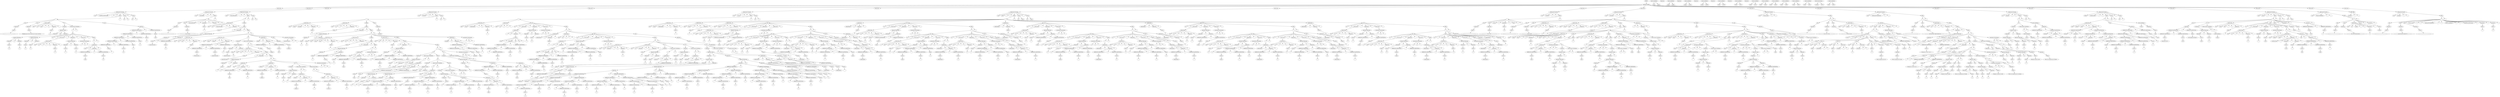 digraph ast{
nINICIO[label="INICIO"];
nINSTRUCCIONES[label="INSTRUCCIONES"];
nINICIO->nINSTRUCCIONES;
n2851[label="Instruccion"];
nINSTRUCCIONES->n2851;
n2852[label="Declaración Function"];
n2853[label="void"];
n2854[label="multiPlicacionPorSumas"];
n2855[label="("];
n2856[label=")"];
n2857[label="Block"];
n2851 -> n2852;
n2852 -> n2853;
n2852 -> n2854;
n2852 -> n2855;
n2858[label="param"];
n2852 -> n2858;
n2859[label="int"];
n2860[label="m"];
n2858 -> n2859;
n2858 -> n2860;
n2861[label=","];
n2852 -> n2861;
n2862[label="param"];
n2852 -> n2862;
n2863[label="int"];
n2864[label="n"];
n2862 -> n2863;
n2862 -> n2864;
n2852 -> n2856;
n2852 -> n2857;
n2865[label="{"];
n2857 -> n2865;
n2867[label="echo"];
n2865 -> n2867;
n2868[label="expresion"];
n2867 -> n2868;
n2869[label="Basico"];
n2870[label="--------------------------------------------------------"];
n2869 -> n2870;
n2868 -> n2869;
n2871[label="echo"];
n2865 -> n2871;
n2872[label="expresion"];
n2871 -> n2872;
n2873[label="Basico"];
n2874[label="Multiplicacion de dos numeros por sumas sucesivas"];
n2873 -> n2874;
n2872 -> n2873;
n2875[label="Declaración"];
n2876[label="LET"];
n2877[label="int"];
n2865 -> n2875;
n2875 -> n2876;
n2878[label="total"];
n2875 -> n2878;
n2879[label=":"];
n2875 -> n2879;
n2875 -> n2877;
n2880[label="="];
n2881[label="Expresion"];
n2875 -> n2880;
n2875 -> n2881;
n2882[label="Basico"];
n2883[label="0"];
n2882 -> n2883;
n2881 -> n2882;
n2884[label=";"];
n2875 -> n2884;
n2885[label="IF"];
n2886[label="Condicion"];
n2887[label="Instrucciones Verdaderas"];
n2865 -> n2885;
n2885 -> n2886;
n2890[label="Operador Logico"];
n2891[label="Expresion"];
n2892[label="&&"];
n2893[label="Expresion"];
n2886 -> n2890;
n2890 -> n2891;
n2894[label="Operador Relacional"];
n2895[label="Expresion"];
n2896[label="!="];
n2897[label="Expresion"];
n2891 -> n2894;
n2894 -> n2895;
n2898[label="Acceso"];
n2899[label="m"];
n2895 -> n2898;
n2898 -> n2899;
n2894 -> n2896;
n2894 -> n2897;
n2900[label="Basico"];
n2901[label="0"];
n2900 -> n2901;
n2897 -> n2900;
n2890 -> n2892;
n2890 -> n2893;
n2902[label="Operador Relacional"];
n2903[label="Expresion"];
n2904[label="!="];
n2905[label="Expresion"];
n2893 -> n2902;
n2902 -> n2903;
n2906[label="Acceso"];
n2907[label="n"];
n2903 -> n2906;
n2906 -> n2907;
n2902 -> n2904;
n2902 -> n2905;
n2908[label="Basico"];
n2909[label="0"];
n2908 -> n2909;
n2905 -> n2908;
n2885 -> n2887;
n2910[label="{"];
n2887 -> n2910;
n2912[label="I_For"];
n2913[label="for"];
n2914[label="("];
n2915[label="Instruction"];
n2916[label=";"];
n2917[label="Expression"];
n2918[label=";"];
n2919[label="Instruction"];
n2920[label=")"];
n2921[label="Block"];
n2910 -> n2912;
n2912 -> n2913;
n2912 -> n2914;
n2912 -> n2915;
n2922[label="Declaración"];
n2923[label="LET"];
n2924[label="int"];
n2915 -> n2922;
n2922 -> n2923;
n2925[label="i"];
n2922 -> n2925;
n2926[label=":"];
n2922 -> n2926;
n2922 -> n2924;
n2927[label="="];
n2928[label="Expresion"];
n2922 -> n2927;
n2922 -> n2928;
n2929[label="Basico"];
n2930[label="0"];
n2929 -> n2930;
n2928 -> n2929;
n2931[label=";"];
n2922 -> n2931;
n2912 -> n2916;
n2912 -> n2917;
n2932[label="Operador Relacional"];
n2933[label="Expresion"];
n2934[label="<"];
n2935[label="Expresion"];
n2917 -> n2932;
n2932 -> n2933;
n2936[label="Acceso"];
n2937[label="i"];
n2933 -> n2936;
n2936 -> n2937;
n2932 -> n2934;
n2932 -> n2935;
n2938[label="Acceso"];
n2939[label="n"];
n2935 -> n2938;
n2938 -> n2939;
n2912 -> n2918;
n2912 -> n2919;
n2940[label="Incremento_Decremento"];
n2941[label="i"];
n2942[label="++"];
n2943[label=";"];
n2919 -> n2940;
n2940 -> n2941;
n2940 -> n2942;
n2940 -> n2943;
n2912 -> n2920;
n2912 -> n2921;
n2944[label="{"];
n2921 -> n2944;
n2946[label="I_Asignacion"];
n2947[label="total"];
n2948[label="="];
n2949[label="Expresion"];
n2950[label=";"];
n2944 -> n2946;
n2946 -> n2947;
n2946 -> n2948;
n2946 -> n2949;
n2951[label="EXPRESION ARITMETICA"];
n2952[label="+"];
n2953[label="EXPRESION ARITMETICA"];
n2949 -> n2951;
n2949 -> n2952;
n2949 -> n2953;
n2954[label="Acceso"];
n2955[label="total"];
n2951 -> n2954;
n2954 -> n2955;
n2956[label="Acceso"];
n2957[label="m"];
n2953 -> n2956;
n2956 -> n2957;
n2946 -> n2950;
n2945[label="}"];
n2921 -> n2945;
n2911[label="}"];
n2887 -> n2911;
n2958[label="echo"];
n2865 -> n2958;
n2959[label="expresion"];
n2958 -> n2959;
n2960[label="EXPRESION ARITMETICA"];
n2961[label="+"];
n2962[label="EXPRESION ARITMETICA"];
n2959 -> n2960;
n2959 -> n2961;
n2959 -> n2962;
n2963[label="EXPRESION ARITMETICA"];
n2964[label="+"];
n2965[label="EXPRESION ARITMETICA"];
n2960 -> n2963;
n2960 -> n2964;
n2960 -> n2965;
n2966[label="EXPRESION ARITMETICA"];
n2967[label="+"];
n2968[label="EXPRESION ARITMETICA"];
n2963 -> n2966;
n2963 -> n2967;
n2963 -> n2968;
n2969[label="EXPRESION ARITMETICA"];
n2970[label="+"];
n2971[label="EXPRESION ARITMETICA"];
n2966 -> n2969;
n2966 -> n2970;
n2966 -> n2971;
n2972[label="EXPRESION ARITMETICA"];
n2973[label="+"];
n2974[label="EXPRESION ARITMETICA"];
n2969 -> n2972;
n2969 -> n2973;
n2969 -> n2974;
n2975[label="Basico"];
n2976[label=""];
n2975 -> n2976;
n2972 -> n2975;
n2977[label="Acceso"];
n2978[label="m"];
n2974 -> n2977;
n2977 -> n2978;
n2979[label="Basico"];
n2980[label=" x "];
n2979 -> n2980;
n2971 -> n2979;
n2981[label="Acceso"];
n2982[label="n"];
n2968 -> n2981;
n2981 -> n2982;
n2983[label="Basico"];
n2984[label=" = "];
n2983 -> n2984;
n2965 -> n2983;
n2985[label="Acceso"];
n2986[label="total"];
n2962 -> n2985;
n2985 -> n2986;
n2866[label="}"];
n2857 -> n2866;
n2987[label="Instruccion"];
nINSTRUCCIONES->n2987;
n2988[label="Declaración Function"];
n2989[label="void"];
n2990[label="CiclosWhile"];
n2991[label="("];
n2992[label=")"];
n2993[label="Block"];
n2987 -> n2988;
n2988 -> n2989;
n2988 -> n2990;
n2988 -> n2991;
n2988 -> n2992;
n2988 -> n2993;
n2994[label="{"];
n2993 -> n2994;
n2996[label="echo"];
n2994 -> n2996;
n2997[label="expresion"];
n2996 -> n2997;
n2998[label="Basico"];
n2999[label="--------------------------------------------------------"];
n2998 -> n2999;
n2997 -> n2998;
n3000[label="echo"];
n2994 -> n3000;
n3001[label="expresion"];
n3000 -> n3001;
n3002[label="Basico"];
n3003[label="--------------------- CICLO WHILE ----------------------"];
n3002 -> n3003;
n3001 -> n3002;
n3004[label="FactorialIterativo"];
n3005[label="("];
n2994 -> n3004;
n2994 -> n3005;
n3006[label="parametro"];
n2994 -> n3006;
n3007[label="Basico"];
n3008[label="7"];
n3007 -> n3008;
n3006 -> n3007;
n3009[label=")"];
n2994 -> n3009;
n3010[label="Piramide"];
n3011[label="("];
n2994 -> n3010;
n2994 -> n3011;
n3012[label=")"];
n2994 -> n3012;
n2995[label="}"];
n2993 -> n2995;
n3013[label="Instruccion"];
nINSTRUCCIONES->n3013;
n3014[label="Declaración Function"];
n3015[label="void"];
n3016[label="FactorialIterativo"];
n3017[label="("];
n3018[label=")"];
n3019[label="Block"];
n3013 -> n3014;
n3014 -> n3015;
n3014 -> n3016;
n3014 -> n3017;
n3020[label="param"];
n3014 -> n3020;
n3021[label="int"];
n3022[label="n2"];
n3020 -> n3021;
n3020 -> n3022;
n3014 -> n3018;
n3014 -> n3019;
n3023[label="{"];
n3019 -> n3023;
n3025[label="Declaración"];
n3026[label="LET"];
n3027[label="int"];
n3023 -> n3025;
n3025 -> n3026;
n3028[label="numeroFactorial"];
n3025 -> n3028;
n3029[label=":"];
n3025 -> n3029;
n3025 -> n3027;
n3030[label="="];
n3031[label="Expresion"];
n3025 -> n3030;
n3025 -> n3031;
n3032[label="Acceso"];
n3033[label="n2"];
n3031 -> n3032;
n3032 -> n3033;
n3034[label=";"];
n3025 -> n3034;
n3035[label="I_While"];
n3036[label="While"];
n3037[label="("];
n3038[label="Expression"];
n3039[label=")"];
n3040[label="Block"];
n3023 -> n3035;
n3035 -> n3036;
n3036 -> n3037;
n3036 -> n3038;
n3041[label="Operador Relacional"];
n3042[label="Expresion"];
n3043[label=">"];
n3044[label="Expresion"];
n3038 -> n3041;
n3041 -> n3042;
n3045[label="Acceso"];
n3046[label="numeroFactorial"];
n3042 -> n3045;
n3045 -> n3046;
n3041 -> n3043;
n3041 -> n3044;
n3047[label="-"];
n3048[label="EXPRESION ARITMETICA"];
n3044 -> n3047;
n3044 -> n3048;
n3049[label="Basico"];
n3050[label="0"];
n3049 -> n3050;
n3048 -> n3049;
n3036 -> n3039;
n3036 -> n3040;
n3051[label="{"];
n3040 -> n3051;
n3053[label="Declaración"];
n3054[label="LET"];
n3055[label="int"];
n3051 -> n3053;
n3053 -> n3054;
n3056[label="fact"];
n3053 -> n3056;
n3057[label=":"];
n3053 -> n3057;
n3053 -> n3055;
n3058[label="="];
n3059[label="Expresion"];
n3053 -> n3058;
n3053 -> n3059;
n3060[label="Basico"];
n3061[label="1"];
n3060 -> n3061;
n3059 -> n3060;
n3062[label=";"];
n3053 -> n3062;
n3063[label="Declaración"];
n3064[label="LET"];
n3065[label="string"];
n3051 -> n3063;
n3063 -> n3064;
n3066[label="cadena1"];
n3063 -> n3066;
n3067[label=":"];
n3063 -> n3067;
n3063 -> n3065;
n3068[label="="];
n3069[label="Expresion"];
n3063 -> n3068;
n3063 -> n3069;
n3070[label="EXPRESION ARITMETICA"];
n3071[label="+"];
n3072[label="EXPRESION ARITMETICA"];
n3069 -> n3070;
n3069 -> n3071;
n3069 -> n3072;
n3073[label="EXPRESION ARITMETICA"];
n3074[label="+"];
n3075[label="EXPRESION ARITMETICA"];
n3070 -> n3073;
n3070 -> n3074;
n3070 -> n3075;
n3076[label="Basico"];
n3077[label="El factorial de: "];
n3076 -> n3077;
n3073 -> n3076;
n3078[label="Acceso"];
n3079[label="numeroFactorial"];
n3075 -> n3078;
n3078 -> n3079;
n3080[label="Basico"];
n3081[label=" = "];
n3080 -> n3081;
n3072 -> n3080;
n3082[label=";"];
n3063 -> n3082;
n3083[label="IF"];
n3084[label="Condicion"];
n3085[label="Instrucciones Verdaderas"];
n3051 -> n3083;
n3083 -> n3084;
n3088[label="Operador Relacional"];
n3089[label="Expresion"];
n3090[label="!="];
n3091[label="Expresion"];
n3084 -> n3088;
n3088 -> n3089;
n3092[label="Acceso"];
n3093[label="numeroFactorial"];
n3089 -> n3092;
n3092 -> n3093;
n3088 -> n3090;
n3088 -> n3091;
n3094[label="Basico"];
n3095[label="0"];
n3094 -> n3095;
n3091 -> n3094;
n3083 -> n3085;
n3096[label="{"];
n3085 -> n3096;
n3098[label="Declaración"];
n3099[label="LET"];
n3100[label="int"];
n3096 -> n3098;
n3098 -> n3099;
n3101[label="i"];
n3098 -> n3101;
n3102[label=":"];
n3098 -> n3102;
n3098 -> n3100;
n3103[label="="];
n3104[label="Expresion"];
n3098 -> n3103;
n3098 -> n3104;
n3105[label="Acceso"];
n3106[label="numeroFactorial"];
n3104 -> n3105;
n3105 -> n3106;
n3107[label=";"];
n3098 -> n3107;
n3108[label="I_While"];
n3109[label="While"];
n3110[label="("];
n3111[label="Expression"];
n3112[label=")"];
n3113[label="Block"];
n3096 -> n3108;
n3108 -> n3109;
n3109 -> n3110;
n3109 -> n3111;
n3114[label="Operador Relacional"];
n3115[label="Expresion"];
n3116[label=">"];
n3117[label="Expresion"];
n3111 -> n3114;
n3114 -> n3115;
n3118[label="Acceso"];
n3119[label="i"];
n3115 -> n3118;
n3118 -> n3119;
n3114 -> n3116;
n3114 -> n3117;
n3120[label="Basico"];
n3121[label="0"];
n3120 -> n3121;
n3117 -> n3120;
n3109 -> n3112;
n3109 -> n3113;
n3122[label="{"];
n3113 -> n3122;
n3124[label="I_Asignacion"];
n3125[label="fact"];
n3126[label="="];
n3127[label="Expresion"];
n3128[label=";"];
n3122 -> n3124;
n3124 -> n3125;
n3124 -> n3126;
n3124 -> n3127;
n3129[label="EXPRESION ARITMETICA"];
n3130[label="*"];
n3131[label="EXPRESION ARITMETICA"];
n3127 -> n3129;
n3127 -> n3130;
n3127 -> n3131;
n3132[label="Acceso"];
n3133[label="fact"];
n3129 -> n3132;
n3132 -> n3133;
n3134[label="Acceso"];
n3135[label="i"];
n3131 -> n3134;
n3134 -> n3135;
n3124 -> n3128;
n3136[label="I_Asignacion"];
n3137[label="cadena1"];
n3138[label="="];
n3139[label="Expresion"];
n3140[label=";"];
n3122 -> n3136;
n3136 -> n3137;
n3136 -> n3138;
n3136 -> n3139;
n3141[label="EXPRESION ARITMETICA"];
n3142[label="+"];
n3143[label="EXPRESION ARITMETICA"];
n3139 -> n3141;
n3139 -> n3142;
n3139 -> n3143;
n3144[label="Acceso"];
n3145[label="cadena1"];
n3141 -> n3144;
n3144 -> n3145;
n3146[label="Acceso"];
n3147[label="i"];
n3143 -> n3146;
n3146 -> n3147;
n3136 -> n3140;
n3148[label="IF"];
n3149[label="Condicion"];
n3150[label="Instrucciones Verdaderas"];
n3122 -> n3148;
n3148 -> n3149;
n3153[label="Operador Relacional"];
n3154[label="Expresion"];
n3155[label=">"];
n3156[label="Expresion"];
n3149 -> n3153;
n3153 -> n3154;
n3157[label="Acceso"];
n3158[label="i"];
n3154 -> n3157;
n3157 -> n3158;
n3153 -> n3155;
n3153 -> n3156;
n3159[label="Basico"];
n3160[label="1"];
n3159 -> n3160;
n3156 -> n3159;
n3148 -> n3150;
n3161[label="{"];
n3150 -> n3161;
n3163[label="I_Asignacion"];
n3164[label="cadena1"];
n3165[label="="];
n3166[label="Expresion"];
n3167[label=";"];
n3161 -> n3163;
n3163 -> n3164;
n3163 -> n3165;
n3163 -> n3166;
n3168[label="EXPRESION ARITMETICA"];
n3169[label="+"];
n3170[label="EXPRESION ARITMETICA"];
n3166 -> n3168;
n3166 -> n3169;
n3166 -> n3170;
n3171[label="Acceso"];
n3172[label="cadena1"];
n3168 -> n3171;
n3171 -> n3172;
n3173[label="Basico"];
n3174[label=" * "];
n3173 -> n3174;
n3170 -> n3173;
n3163 -> n3167;
n3162[label="}"];
n3150 -> n3162;
n3151[label="Instrucciones Falsas"];
n3148 -> n3151;
n3175[label="{"];
n3151 -> n3175;
n3177[label="I_Asignacion"];
n3178[label="cadena1"];
n3179[label="="];
n3180[label="Expresion"];
n3181[label=";"];
n3175 -> n3177;
n3177 -> n3178;
n3177 -> n3179;
n3177 -> n3180;
n3182[label="EXPRESION ARITMETICA"];
n3183[label="+"];
n3184[label="EXPRESION ARITMETICA"];
n3180 -> n3182;
n3180 -> n3183;
n3180 -> n3184;
n3185[label="Acceso"];
n3186[label="cadena1"];
n3182 -> n3185;
n3185 -> n3186;
n3187[label="Basico"];
n3188[label=" = "];
n3187 -> n3188;
n3184 -> n3187;
n3177 -> n3181;
n3176[label="}"];
n3151 -> n3176;
n3189[label="Incremento_Decremento"];
n3190[label="i"];
n3191[label="--"];
n3192[label=";"];
n3122 -> n3189;
n3189 -> n3190;
n3189 -> n3191;
n3189 -> n3192;
n3123[label="}"];
n3113 -> n3123;
n3097[label="}"];
n3085 -> n3097;
n3193[label="I_Asignacion"];
n3194[label="cadena1"];
n3195[label="="];
n3196[label="Expresion"];
n3197[label=";"];
n3051 -> n3193;
n3193 -> n3194;
n3193 -> n3195;
n3193 -> n3196;
n3198[label="EXPRESION ARITMETICA"];
n3199[label="+"];
n3200[label="EXPRESION ARITMETICA"];
n3196 -> n3198;
n3196 -> n3199;
n3196 -> n3200;
n3201[label="Acceso"];
n3202[label="cadena1"];
n3198 -> n3201;
n3201 -> n3202;
n3203[label="Acceso"];
n3204[label="fact"];
n3200 -> n3203;
n3203 -> n3204;
n3193 -> n3197;
n3205[label="echo"];
n3051 -> n3205;
n3206[label="expresion"];
n3205 -> n3206;
n3207[label="Acceso"];
n3208[label="cadena1"];
n3206 -> n3207;
n3207 -> n3208;
n3209[label="Incremento_Decremento"];
n3210[label="numeroFactorial"];
n3211[label="--"];
n3212[label=";"];
n3051 -> n3209;
n3209 -> n3210;
n3209 -> n3211;
n3209 -> n3212;
n3052[label="}"];
n3040 -> n3052;
n3024[label="}"];
n3019 -> n3024;
n3213[label="Instruccion"];
nINSTRUCCIONES->n3213;
n3214[label="Declaración Function"];
n3215[label="void"];
n3216[label="Piramide"];
n3217[label="("];
n3218[label=")"];
n3219[label="Block"];
n3213 -> n3214;
n3214 -> n3215;
n3214 -> n3216;
n3214 -> n3217;
n3220[label="param"];
n3214 -> n3220;
n3221[label="int"];
n3222[label="n"];
n3220 -> n3221;
n3220 -> n3222;
n3214 -> n3218;
n3214 -> n3219;
n3223[label="{"];
n3219 -> n3223;
n3225[label="Declaración"];
n3226[label="LET"];
n3227[label="string"];
n3223 -> n3225;
n3225 -> n3226;
n3228[label="piramide"];
n3225 -> n3228;
n3229[label=":"];
n3225 -> n3229;
n3225 -> n3227;
n3230[label="="];
n3231[label="Expresion"];
n3225 -> n3230;
n3225 -> n3231;
n3232[label="Basico"];
n3233[label=""];
n3232 -> n3233;
n3231 -> n3232;
n3234[label=";"];
n3225 -> n3234;
n3235[label="Declaración"];
n3236[label="LET"];
n3237[label="int"];
n3223 -> n3235;
n3235 -> n3236;
n3238[label="i"];
n3235 -> n3238;
n3239[label=":"];
n3235 -> n3239;
n3235 -> n3237;
n3240[label="="];
n3241[label="Expresion"];
n3235 -> n3240;
n3235 -> n3241;
n3242[label="Basico"];
n3243[label="1"];
n3242 -> n3243;
n3241 -> n3242;
n3244[label=";"];
n3235 -> n3244;
n3245[label="I_While"];
n3246[label="While"];
n3247[label="("];
n3248[label="Expression"];
n3249[label=")"];
n3250[label="Block"];
n3223 -> n3245;
n3245 -> n3246;
n3246 -> n3247;
n3246 -> n3248;
n3251[label="Operador Relacional"];
n3252[label="Expresion"];
n3253[label="<="];
n3254[label="Expresion"];
n3248 -> n3251;
n3251 -> n3252;
n3255[label="Acceso"];
n3256[label="i"];
n3252 -> n3255;
n3255 -> n3256;
n3251 -> n3253;
n3251 -> n3254;
n3257[label="Acceso"];
n3258[label="n"];
n3254 -> n3257;
n3257 -> n3258;
n3246 -> n3249;
n3246 -> n3250;
n3259[label="{"];
n3250 -> n3259;
n3261[label="Declaración"];
n3262[label="LET"];
n3263[label="string"];
n3259 -> n3261;
n3261 -> n3262;
n3264[label="linea"];
n3261 -> n3264;
n3265[label=":"];
n3261 -> n3265;
n3261 -> n3263;
n3266[label="="];
n3267[label="Expresion"];
n3261 -> n3266;
n3261 -> n3267;
n3268[label="Basico"];
n3269[label=""];
n3268 -> n3269;
n3267 -> n3268;
n3270[label=";"];
n3261 -> n3270;
n3271[label="Declaración"];
n3272[label="LET"];
n3273[label="int"];
n3259 -> n3271;
n3271 -> n3272;
n3274[label="j"];
n3271 -> n3274;
n3275[label=":"];
n3271 -> n3275;
n3271 -> n3273;
n3276[label="="];
n3277[label="Expresion"];
n3271 -> n3276;
n3271 -> n3277;
n3278[label="Basico"];
n3279[label="1"];
n3278 -> n3279;
n3277 -> n3278;
n3280[label=";"];
n3271 -> n3280;
n3281[label="I_While"];
n3282[label="While"];
n3283[label="("];
n3284[label="Expression"];
n3285[label=")"];
n3286[label="Block"];
n3259 -> n3281;
n3281 -> n3282;
n3282 -> n3283;
n3282 -> n3284;
n3287[label="Operador Relacional"];
n3288[label="Expresion"];
n3289[label="<"];
n3290[label="Expresion"];
n3284 -> n3287;
n3287 -> n3288;
n3291[label="Acceso"];
n3292[label="j"];
n3288 -> n3291;
n3291 -> n3292;
n3287 -> n3289;
n3287 -> n3290;
n3293[label="EXPRESION ARITMETICA"];
n3294[label="-"];
n3295[label="EXPRESION ARITMETICA"];
n3290 -> n3293;
n3290 -> n3294;
n3290 -> n3295;
n3296[label="Acceso"];
n3297[label="n"];
n3293 -> n3296;
n3296 -> n3297;
n3298[label="Acceso"];
n3299[label="i"];
n3295 -> n3298;
n3298 -> n3299;
n3282 -> n3285;
n3282 -> n3286;
n3300[label="{"];
n3286 -> n3300;
n3302[label="I_Asignacion"];
n3303[label="linea"];
n3304[label="="];
n3305[label="Expresion"];
n3306[label=";"];
n3300 -> n3302;
n3302 -> n3303;
n3302 -> n3304;
n3302 -> n3305;
n3307[label="EXPRESION ARITMETICA"];
n3308[label="+"];
n3309[label="EXPRESION ARITMETICA"];
n3305 -> n3307;
n3305 -> n3308;
n3305 -> n3309;
n3310[label="Acceso"];
n3311[label="linea"];
n3307 -> n3310;
n3310 -> n3311;
n3312[label="Basico"];
n3313[label=" "];
n3312 -> n3313;
n3309 -> n3312;
n3302 -> n3306;
n3314[label="Incremento_Decremento"];
n3315[label="j"];
n3316[label="++"];
n3317[label=";"];
n3300 -> n3314;
n3314 -> n3315;
n3314 -> n3316;
n3314 -> n3317;
n3301[label="}"];
n3286 -> n3301;
n3318[label="Declaración"];
n3319[label="LET"];
n3320[label="int"];
n3259 -> n3318;
n3318 -> n3319;
n3321[label="k"];
n3318 -> n3321;
n3322[label=":"];
n3318 -> n3322;
n3318 -> n3320;
n3323[label="="];
n3324[label="Expresion"];
n3318 -> n3323;
n3318 -> n3324;
n3325[label="Basico"];
n3326[label="1"];
n3325 -> n3326;
n3324 -> n3325;
n3327[label=";"];
n3318 -> n3327;
n3328[label="I_While"];
n3329[label="While"];
n3330[label="("];
n3331[label="Expression"];
n3332[label=")"];
n3333[label="Block"];
n3259 -> n3328;
n3328 -> n3329;
n3329 -> n3330;
n3329 -> n3331;
n3334[label="Operador Relacional"];
n3335[label="Expresion"];
n3336[label="<="];
n3337[label="Expresion"];
n3331 -> n3334;
n3334 -> n3335;
n3338[label="Acceso"];
n3339[label="k"];
n3335 -> n3338;
n3338 -> n3339;
n3334 -> n3336;
n3334 -> n3337;
n3340[label="EXPRESION ARITMETICA"];
n3341[label="-"];
n3342[label="EXPRESION ARITMETICA"];
n3337 -> n3340;
n3337 -> n3341;
n3337 -> n3342;
n3343[label="EXPRESION ARITMETICA"];
n3344[label="*"];
n3345[label="EXPRESION ARITMETICA"];
n3340 -> n3343;
n3340 -> n3344;
n3340 -> n3345;
n3346[label="Basico"];
n3347[label="2"];
n3346 -> n3347;
n3343 -> n3346;
n3348[label="Acceso"];
n3349[label="i"];
n3345 -> n3348;
n3348 -> n3349;
n3350[label="Basico"];
n3351[label="1"];
n3350 -> n3351;
n3342 -> n3350;
n3329 -> n3332;
n3329 -> n3333;
n3352[label="{"];
n3333 -> n3352;
n3354[label="IF"];
n3355[label="Condicion"];
n3356[label="Instrucciones Verdaderas"];
n3352 -> n3354;
n3354 -> n3355;
n3359[label="Operador Relacional"];
n3360[label="Expresion"];
n3361[label="<="];
n3362[label="Expresion"];
n3355 -> n3359;
n3359 -> n3360;
n3363[label="Acceso"];
n3364[label="k"];
n3360 -> n3363;
n3363 -> n3364;
n3359 -> n3361;
n3359 -> n3362;
n3365[label="Acceso"];
n3366[label="i"];
n3362 -> n3365;
n3365 -> n3366;
n3354 -> n3356;
n3367[label="{"];
n3356 -> n3367;
n3369[label="I_Asignacion"];
n3370[label="linea"];
n3371[label="="];
n3372[label="Expresion"];
n3373[label=";"];
n3367 -> n3369;
n3369 -> n3370;
n3369 -> n3371;
n3369 -> n3372;
n3374[label="EXPRESION ARITMETICA"];
n3375[label="+"];
n3376[label="EXPRESION ARITMETICA"];
n3372 -> n3374;
n3372 -> n3375;
n3372 -> n3376;
n3377[label="Acceso"];
n3378[label="linea"];
n3374 -> n3377;
n3377 -> n3378;
n3379[label="Acceso"];
n3380[label="k"];
n3376 -> n3379;
n3379 -> n3380;
n3369 -> n3373;
n3368[label="}"];
n3356 -> n3368;
n3358[label="Else If"];
n3354 -> n3358;
n3381[label="IF"];
n3382[label="Condicion"];
n3383[label="Instrucciones Verdaderas"];
n3358 -> n3381;
n3381 -> n3382;
n3386[label="Operador Logico"];
n3387[label="Expresion"];
n3388[label="&&"];
n3389[label="Expresion"];
n3382 -> n3386;
n3386 -> n3387;
n3390[label="Operador Relacional"];
n3391[label="Expresion"];
n3392[label=">"];
n3393[label="Expresion"];
n3387 -> n3390;
n3390 -> n3391;
n3394[label="Acceso"];
n3395[label="k"];
n3391 -> n3394;
n3394 -> n3395;
n3390 -> n3392;
n3390 -> n3393;
n3396[label="Acceso"];
n3397[label="i"];
n3393 -> n3396;
n3396 -> n3397;
n3386 -> n3388;
n3386 -> n3389;
n3398[label="Operador Relacional"];
n3399[label="Expresion"];
n3400[label="<"];
n3401[label="Expresion"];
n3389 -> n3398;
n3398 -> n3399;
n3402[label="Acceso"];
n3403[label="k"];
n3399 -> n3402;
n3402 -> n3403;
n3398 -> n3400;
n3398 -> n3401;
n3404[label="EXPRESION ARITMETICA"];
n3405[label="-"];
n3406[label="EXPRESION ARITMETICA"];
n3401 -> n3404;
n3401 -> n3405;
n3401 -> n3406;
n3407[label="EXPRESION ARITMETICA"];
n3408[label="*"];
n3409[label="EXPRESION ARITMETICA"];
n3404 -> n3407;
n3404 -> n3408;
n3404 -> n3409;
n3410[label="Basico"];
n3411[label="2"];
n3410 -> n3411;
n3407 -> n3410;
n3412[label="Acceso"];
n3413[label="i"];
n3409 -> n3412;
n3412 -> n3413;
n3414[label="Basico"];
n3415[label="1"];
n3414 -> n3415;
n3406 -> n3414;
n3381 -> n3383;
n3416[label="{"];
n3383 -> n3416;
n3418[label="I_Asignacion"];
n3419[label="linea"];
n3420[label="="];
n3421[label="Expresion"];
n3422[label=";"];
n3416 -> n3418;
n3418 -> n3419;
n3418 -> n3420;
n3418 -> n3421;
n3423[label="EXPRESION ARITMETICA"];
n3424[label="+"];
n3425[label="EXPRESION ARITMETICA"];
n3421 -> n3423;
n3421 -> n3424;
n3421 -> n3425;
n3426[label="Acceso"];
n3427[label="linea"];
n3423 -> n3426;
n3426 -> n3427;
n3428[label="EXPRESION ARITMETICA"];
n3429[label="-"];
n3430[label="EXPRESION ARITMETICA"];
n3425 -> n3428;
n3425 -> n3429;
n3425 -> n3430;
n3431[label="EXPRESION ARITMETICA"];
n3432[label="*"];
n3433[label="EXPRESION ARITMETICA"];
n3428 -> n3431;
n3428 -> n3432;
n3428 -> n3433;
n3434[label="Basico"];
n3435[label="2"];
n3434 -> n3435;
n3431 -> n3434;
n3436[label="Acceso"];
n3437[label="i"];
n3433 -> n3436;
n3436 -> n3437;
n3438[label="Acceso"];
n3439[label="k"];
n3430 -> n3438;
n3438 -> n3439;
n3418 -> n3422;
n3417[label="}"];
n3383 -> n3417;
n3385[label="Else If"];
n3381 -> n3385;
n3440[label="IF"];
n3441[label="Condicion"];
n3442[label="Instrucciones Verdaderas"];
n3385 -> n3440;
n3440 -> n3441;
n3445[label="Operador Relacional"];
n3446[label="Expresion"];
n3447[label="=="];
n3448[label="Expresion"];
n3441 -> n3445;
n3445 -> n3446;
n3449[label="Acceso"];
n3450[label="k"];
n3446 -> n3449;
n3449 -> n3450;
n3445 -> n3447;
n3445 -> n3448;
n3451[label="EXPRESION ARITMETICA"];
n3452[label="-"];
n3453[label="EXPRESION ARITMETICA"];
n3448 -> n3451;
n3448 -> n3452;
n3448 -> n3453;
n3454[label="EXPRESION ARITMETICA"];
n3455[label="*"];
n3456[label="EXPRESION ARITMETICA"];
n3451 -> n3454;
n3451 -> n3455;
n3451 -> n3456;
n3457[label="Basico"];
n3458[label="2"];
n3457 -> n3458;
n3454 -> n3457;
n3459[label="Acceso"];
n3460[label="i"];
n3456 -> n3459;
n3459 -> n3460;
n3461[label="Basico"];
n3462[label="1"];
n3461 -> n3462;
n3453 -> n3461;
n3440 -> n3442;
n3463[label="{"];
n3442 -> n3463;
n3465[label="I_Asignacion"];
n3466[label="linea"];
n3467[label="="];
n3468[label="Expresion"];
n3469[label=";"];
n3463 -> n3465;
n3465 -> n3466;
n3465 -> n3467;
n3465 -> n3468;
n3470[label="EXPRESION ARITMETICA"];
n3471[label="+"];
n3472[label="EXPRESION ARITMETICA"];
n3468 -> n3470;
n3468 -> n3471;
n3468 -> n3472;
n3473[label="Acceso"];
n3474[label="linea"];
n3470 -> n3473;
n3473 -> n3474;
n3475[label="Basico"];
n3476[label="1"];
n3475 -> n3476;
n3472 -> n3475;
n3465 -> n3469;
n3464[label="}"];
n3442 -> n3464;
n3443[label="Instrucciones Falsas"];
n3440 -> n3443;
n3477[label="{"];
n3443 -> n3477;
n3479[label="InstruccionBreak"];
n3480[label="break"];
n3479 -> n3480;
n3479 -> n3481;
n3478[label="}"];
n3443 -> n3478;
n3482[label="IF"];
n3483[label="Condicion"];
n3484[label="Instrucciones Verdaderas"];
n3352 -> n3482;
n3482 -> n3483;
n3487[label="Operador Relacional"];
n3488[label="Expresion"];
n3489[label="<"];
n3490[label="Expresion"];
n3483 -> n3487;
n3487 -> n3488;
n3491[label="Acceso"];
n3492[label="k"];
n3488 -> n3491;
n3491 -> n3492;
n3487 -> n3489;
n3487 -> n3490;
n3493[label="EXPRESION ARITMETICA"];
n3494[label="-"];
n3495[label="EXPRESION ARITMETICA"];
n3490 -> n3493;
n3490 -> n3494;
n3490 -> n3495;
n3496[label="EXPRESION ARITMETICA"];
n3497[label="*"];
n3498[label="EXPRESION ARITMETICA"];
n3493 -> n3496;
n3493 -> n3497;
n3493 -> n3498;
n3499[label="Basico"];
n3500[label="2"];
n3499 -> n3500;
n3496 -> n3499;
n3501[label="Acceso"];
n3502[label="i"];
n3498 -> n3501;
n3501 -> n3502;
n3503[label="Basico"];
n3504[label="1"];
n3503 -> n3504;
n3495 -> n3503;
n3482 -> n3484;
n3505[label="{"];
n3484 -> n3505;
n3507[label="I_Asignacion"];
n3508[label="linea"];
n3509[label="="];
n3510[label="Expresion"];
n3511[label=";"];
n3505 -> n3507;
n3507 -> n3508;
n3507 -> n3509;
n3507 -> n3510;
n3512[label="EXPRESION ARITMETICA"];
n3513[label="+"];
n3514[label="EXPRESION ARITMETICA"];
n3510 -> n3512;
n3510 -> n3513;
n3510 -> n3514;
n3515[label="Acceso"];
n3516[label="linea"];
n3512 -> n3515;
n3515 -> n3516;
n3517[label="Basico"];
n3518[label=" "];
n3517 -> n3518;
n3514 -> n3517;
n3507 -> n3511;
n3506[label="}"];
n3484 -> n3506;
n3519[label="Incremento_Decremento"];
n3520[label="k"];
n3521[label="++"];
n3522[label=";"];
n3352 -> n3519;
n3519 -> n3520;
n3519 -> n3521;
n3519 -> n3522;
n3353[label="}"];
n3333 -> n3353;
n3523[label="I_Asignacion"];
n3524[label="piramide"];
n3525[label="="];
n3526[label="Expresion"];
n3527[label=";"];
n3259 -> n3523;
n3523 -> n3524;
n3523 -> n3525;
n3523 -> n3526;
n3528[label="EXPRESION ARITMETICA"];
n3529[label="+"];
n3530[label="EXPRESION ARITMETICA"];
n3526 -> n3528;
n3526 -> n3529;
n3526 -> n3530;
n3531[label="EXPRESION ARITMETICA"];
n3532[label="+"];
n3533[label="EXPRESION ARITMETICA"];
n3528 -> n3531;
n3528 -> n3532;
n3528 -> n3533;
n3534[label="Acceso"];
n3535[label="piramide"];
n3531 -> n3534;
n3534 -> n3535;
n3536[label="Acceso"];
n3537[label="linea"];
n3533 -> n3536;
n3536 -> n3537;
n3538[label="Basico"];
n3539[label="
"];
n3538 -> n3539;
n3530 -> n3538;
n3523 -> n3527;
n3540[label="Incremento_Decremento"];
n3541[label="i"];
n3542[label="++"];
n3543[label=";"];
n3259 -> n3540;
n3540 -> n3541;
n3540 -> n3542;
n3540 -> n3543;
n3260[label="}"];
n3250 -> n3260;
n3544[label="echo"];
n3223 -> n3544;
n3545[label="expresion"];
n3544 -> n3545;
n3546[label="Acceso"];
n3547[label="piramide"];
n3545 -> n3546;
n3546 -> n3547;
n3224[label="}"];
n3219 -> n3224;
n3548[label="Instruccion"];
nINSTRUCCIONES->n3548;
n3549[label="Declaración Function"];
n3550[label="void"];
n3551[label="corazon"];
n3552[label="("];
n3553[label=")"];
n3554[label="Block"];
n3548 -> n3549;
n3549 -> n3550;
n3549 -> n3551;
n3549 -> n3552;
n3555[label="param"];
n3549 -> n3555;
n3556[label="int"];
n3557[label="n"];
n3555 -> n3556;
n3555 -> n3557;
n3549 -> n3553;
n3549 -> n3554;
n3558[label="{"];
n3554 -> n3558;
n3560[label="Declaración"];
n3561[label="LET"];
n3562[label="string"];
n3558 -> n3560;
n3560 -> n3561;
n3563[label="cadenaFigura"];
n3560 -> n3563;
n3564[label=":"];
n3560 -> n3564;
n3560 -> n3562;
n3565[label="="];
n3566[label="Expresion"];
n3560 -> n3565;
n3560 -> n3566;
n3567[label="Basico"];
n3568[label=""];
n3567 -> n3568;
n3566 -> n3567;
n3569[label=";"];
n3560 -> n3569;
n3570[label="Declaración"];
n3571[label="LET"];
n3572[label="int"];
n3558 -> n3570;
n3570 -> n3571;
n3573[label="i"];
n3570 -> n3573;
n3574[label=":"];
n3570 -> n3574;
n3570 -> n3572;
n3575[label=";"];
n3570 -> n3575;
n3576[label="I_For"];
n3577[label="for"];
n3578[label="("];
n3579[label="Instruction"];
n3580[label=";"];
n3581[label="Expression"];
n3582[label=";"];
n3583[label="Instruction"];
n3584[label=")"];
n3585[label="Block"];
n3558 -> n3576;
n3576 -> n3577;
n3576 -> n3578;
n3576 -> n3579;
n3586[label="I_Asignacion"];
n3587[label="i"];
n3588[label="="];
n3589[label="Expresion"];
n3590[label=";"];
n3579 -> n3586;
n3586 -> n3587;
n3586 -> n3588;
n3586 -> n3589;
n3591[label="Casteo"];
n3592[label="CAST"];
n3593[label="("];
n3594[label="Expresion"];
n3595[label="AS"];
n3596[label="int"];
n3597[label=")"];
n3589 -> n3591;
n3591 -> n3592;
n3591 -> n3593;
n3591 -> n3594;
n3598[label="EXPRESION ARITMETICA"];
n3599[label="/"];
n3600[label="EXPRESION ARITMETICA"];
n3594 -> n3598;
n3594 -> n3599;
n3594 -> n3600;
n3601[label="EXPRESION ARITMETICA"];
n3602[label="*"];
n3603[label="EXPRESION ARITMETICA"];
n3598 -> n3601;
n3598 -> n3602;
n3598 -> n3603;
n3604[label="-"];
n3605[label="EXPRESION ARITMETICA"];
n3601 -> n3604;
n3601 -> n3605;
n3606[label="Basico"];
n3607[label="0"];
n3606 -> n3607;
n3605 -> n3606;
n3608[label="Acceso"];
n3609[label="n"];
n3603 -> n3608;
n3608 -> n3609;
n3610[label="Basico"];
n3611[label="2"];
n3610 -> n3611;
n3600 -> n3610;
n3591 -> n3595;
n3591 -> n3596;
n3591 -> n3597;
n3586 -> n3590;
n3576 -> n3580;
n3576 -> n3581;
n3612[label="Operador Relacional"];
n3613[label="Expresion"];
n3614[label="<="];
n3615[label="Expresion"];
n3581 -> n3612;
n3612 -> n3613;
n3616[label="Acceso"];
n3617[label="i"];
n3613 -> n3616;
n3616 -> n3617;
n3612 -> n3614;
n3612 -> n3615;
n3618[label="Acceso"];
n3619[label="n"];
n3615 -> n3618;
n3618 -> n3619;
n3576 -> n3582;
n3576 -> n3583;
n3620[label="Incremento_Decremento"];
n3621[label="i"];
n3622[label="++"];
n3623[label=";"];
n3583 -> n3620;
n3620 -> n3621;
n3620 -> n3622;
n3620 -> n3623;
n3576 -> n3584;
n3576 -> n3585;
n3624[label="{"];
n3585 -> n3624;
n3626[label="I_Asignacion"];
n3627[label="cadenaFigura"];
n3628[label="="];
n3629[label="Expresion"];
n3630[label=";"];
n3624 -> n3626;
n3626 -> n3627;
n3626 -> n3628;
n3626 -> n3629;
n3631[label="Basico"];
n3632[label=""];
n3631 -> n3632;
n3629 -> n3631;
n3626 -> n3630;
n3633[label="Declaración"];
n3634[label="LET"];
n3635[label="int"];
n3624 -> n3633;
n3633 -> n3634;
n3636[label="j"];
n3633 -> n3636;
n3637[label=":"];
n3633 -> n3637;
n3633 -> n3635;
n3638[label=";"];
n3633 -> n3638;
n3639[label="I_For"];
n3640[label="for"];
n3641[label="("];
n3642[label="Instruction"];
n3643[label=";"];
n3644[label="Expression"];
n3645[label=";"];
n3646[label="Instruction"];
n3647[label=")"];
n3648[label="Block"];
n3624 -> n3639;
n3639 -> n3640;
n3639 -> n3641;
n3639 -> n3642;
n3649[label="I_Asignacion"];
n3650[label="j"];
n3651[label="="];
n3652[label="Expresion"];
n3653[label=";"];
n3642 -> n3649;
n3649 -> n3650;
n3649 -> n3651;
n3649 -> n3652;
n3654[label="Casteo"];
n3655[label="CAST"];
n3656[label="("];
n3657[label="Expresion"];
n3658[label="AS"];
n3659[label="int"];
n3660[label=")"];
n3652 -> n3654;
n3654 -> n3655;
n3654 -> n3656;
n3654 -> n3657;
n3661[label="EXPRESION ARITMETICA"];
n3662[label="/"];
n3663[label="EXPRESION ARITMETICA"];
n3657 -> n3661;
n3657 -> n3662;
n3657 -> n3663;
n3664[label="EXPRESION ARITMETICA"];
n3665[label="*"];
n3666[label="EXPRESION ARITMETICA"];
n3661 -> n3664;
n3661 -> n3665;
n3661 -> n3666;
n3667[label="-"];
n3668[label="EXPRESION ARITMETICA"];
n3664 -> n3667;
n3664 -> n3668;
n3669[label="Basico"];
n3670[label="0"];
n3669 -> n3670;
n3668 -> n3669;
n3671[label="Acceso"];
n3672[label="n"];
n3666 -> n3671;
n3671 -> n3672;
n3673[label="Basico"];
n3674[label="2"];
n3673 -> n3674;
n3663 -> n3673;
n3654 -> n3658;
n3654 -> n3659;
n3654 -> n3660;
n3649 -> n3653;
n3639 -> n3643;
n3639 -> n3644;
n3675[label="Operador Relacional"];
n3676[label="Expresion"];
n3677[label="<="];
n3678[label="Expresion"];
n3644 -> n3675;
n3675 -> n3676;
n3679[label="Acceso"];
n3680[label="j"];
n3676 -> n3679;
n3679 -> n3680;
n3675 -> n3677;
n3675 -> n3678;
n3681[label="EXPRESION ARITMETICA"];
n3682[label="/"];
n3683[label="EXPRESION ARITMETICA"];
n3678 -> n3681;
n3678 -> n3682;
n3678 -> n3683;
n3684[label="EXPRESION ARITMETICA"];
n3685[label="*"];
n3686[label="EXPRESION ARITMETICA"];
n3681 -> n3684;
n3681 -> n3685;
n3681 -> n3686;
n3687[label="Basico"];
n3688[label="3"];
n3687 -> n3688;
n3684 -> n3687;
n3689[label="Acceso"];
n3690[label="n"];
n3686 -> n3689;
n3689 -> n3690;
n3691[label="Basico"];
n3692[label="2"];
n3691 -> n3692;
n3683 -> n3691;
n3639 -> n3645;
n3639 -> n3646;
n3693[label="Incremento_Decremento"];
n3694[label="j"];
n3695[label="++"];
n3696[label=";"];
n3646 -> n3693;
n3693 -> n3694;
n3693 -> n3695;
n3693 -> n3696;
n3639 -> n3647;
n3639 -> n3648;
n3697[label="{"];
n3648 -> n3697;
n3699[label="Declaración"];
n3700[label="LET"];
n3701[label="int"];
n3697 -> n3699;
n3699 -> n3700;
n3702[label="absolutoi"];
n3699 -> n3702;
n3703[label=":"];
n3699 -> n3703;
n3699 -> n3701;
n3704[label="="];
n3705[label="Expresion"];
n3699 -> n3704;
n3699 -> n3705;
n3706[label="Acceso"];
n3707[label="i"];
n3705 -> n3706;
n3706 -> n3707;
n3708[label=";"];
n3699 -> n3708;
n3709[label="Declaración"];
n3710[label="LET"];
n3711[label="int"];
n3697 -> n3709;
n3709 -> n3710;
n3712[label="absolutoj"];
n3709 -> n3712;
n3713[label=":"];
n3709 -> n3713;
n3709 -> n3711;
n3714[label="="];
n3715[label="Expresion"];
n3709 -> n3714;
n3709 -> n3715;
n3716[label="Acceso"];
n3717[label="j"];
n3715 -> n3716;
n3716 -> n3717;
n3718[label=";"];
n3709 -> n3718;
n3719[label="IF"];
n3720[label="Condicion"];
n3721[label="Instrucciones Verdaderas"];
n3697 -> n3719;
n3719 -> n3720;
n3724[label="Operador Relacional"];
n3725[label="Expresion"];
n3726[label="<"];
n3727[label="Expresion"];
n3720 -> n3724;
n3724 -> n3725;
n3728[label="Acceso"];
n3729[label="i"];
n3725 -> n3728;
n3728 -> n3729;
n3724 -> n3726;
n3724 -> n3727;
n3730[label="Basico"];
n3731[label="0"];
n3730 -> n3731;
n3727 -> n3730;
n3719 -> n3721;
n3732[label="{"];
n3721 -> n3732;
n3734[label="I_Asignacion"];
n3735[label="absolutoi"];
n3736[label="="];
n3737[label="Expresion"];
n3738[label=";"];
n3732 -> n3734;
n3734 -> n3735;
n3734 -> n3736;
n3734 -> n3737;
n3739[label="-"];
n3740[label="EXPRESION ARITMETICA"];
n3737 -> n3739;
n3737 -> n3740;
n3741[label="Basico"];
n3742[label="0"];
n3741 -> n3742;
n3740 -> n3741;
n3734 -> n3738;
n3733[label="}"];
n3721 -> n3733;
n3743[label="IF"];
n3744[label="Condicion"];
n3745[label="Instrucciones Verdaderas"];
n3697 -> n3743;
n3743 -> n3744;
n3748[label="Operador Relacional"];
n3749[label="Expresion"];
n3750[label="<"];
n3751[label="Expresion"];
n3744 -> n3748;
n3748 -> n3749;
n3752[label="Acceso"];
n3753[label="j"];
n3749 -> n3752;
n3752 -> n3753;
n3748 -> n3750;
n3748 -> n3751;
n3754[label="Basico"];
n3755[label="0"];
n3754 -> n3755;
n3751 -> n3754;
n3743 -> n3745;
n3756[label="{"];
n3745 -> n3756;
n3758[label="I_Asignacion"];
n3759[label="absolutoj"];
n3760[label="="];
n3761[label="Expresion"];
n3762[label=";"];
n3756 -> n3758;
n3758 -> n3759;
n3758 -> n3760;
n3758 -> n3761;
n3763[label="-"];
n3764[label="EXPRESION ARITMETICA"];
n3761 -> n3763;
n3761 -> n3764;
n3765[label="Basico"];
n3766[label="0"];
n3765 -> n3766;
n3764 -> n3765;
n3758 -> n3762;
n3757[label="}"];
n3745 -> n3757;
n3767[label="IF"];
n3768[label="Condicion"];
n3769[label="Instrucciones Verdaderas"];
n3697 -> n3767;
n3767 -> n3768;
n3772[label="Operador Logico"];
n3773[label="Expresion"];
n3774[label="||"];
n3775[label="Expresion"];
n3768 -> n3772;
n3772 -> n3773;
n3776[label="Operador Logico"];
n3777[label="Expresion"];
n3778[label="||"];
n3779[label="Expresion"];
n3773 -> n3776;
n3776 -> n3777;
n3780[label="Operador Relacional"];
n3781[label="Expresion"];
n3782[label="<"];
n3783[label="Expresion"];
n3777 -> n3780;
n3780 -> n3781;
n3784[label="EXPRESION ARITMETICA"];
n3785[label="+"];
n3786[label="EXPRESION ARITMETICA"];
n3781 -> n3784;
n3781 -> n3785;
n3781 -> n3786;
n3787[label="Acceso"];
n3788[label="absolutoi"];
n3784 -> n3787;
n3787 -> n3788;
n3789[label="Acceso"];
n3790[label="absolutoj"];
n3786 -> n3789;
n3789 -> n3790;
n3780 -> n3782;
n3780 -> n3783;
n3791[label="Acceso"];
n3792[label="n"];
n3783 -> n3791;
n3791 -> n3792;
n3776 -> n3778;
n3776 -> n3779;
n3793[label="Operador Relacional"];
n3794[label="Expresion"];
n3795[label="<="];
n3796[label="Expresion"];
n3779 -> n3793;
n3793 -> n3794;
n3797[label="EXPRESION ARITMETICA"];
n3798[label="+"];
n3799[label="EXPRESION ARITMETICA"];
n3794 -> n3797;
n3794 -> n3798;
n3794 -> n3799;
n3800[label="EXPRESION ARITMETICA"];
n3801[label="*"];
n3802[label="EXPRESION ARITMETICA"];
n3797 -> n3800;
n3797 -> n3801;
n3797 -> n3802;
n3803[label="EXPRESION ARITMETICA"];
n3804[label="-"];
n3805[label="EXPRESION ARITMETICA"];
n3800 -> n3803;
n3800 -> n3804;
n3800 -> n3805;
n3806[label="EXPRESION ARITMETICA"];
n3807[label="/"];
n3808[label="EXPRESION ARITMETICA"];
n3803 -> n3806;
n3803 -> n3807;
n3803 -> n3808;
n3809[label="-"];
n3810[label="EXPRESION ARITMETICA"];
n3806 -> n3809;
n3806 -> n3810;
n3811[label="Basico"];
n3812[label="0"];
n3811 -> n3812;
n3810 -> n3811;
n3813[label="Basico"];
n3814[label="2"];
n3813 -> n3814;
n3808 -> n3813;
n3815[label="Acceso"];
n3816[label="i"];
n3805 -> n3815;
n3815 -> n3816;
n3817[label="EXPRESION ARITMETICA"];
n3818[label="-"];
n3819[label="EXPRESION ARITMETICA"];
n3802 -> n3817;
n3802 -> n3818;
n3802 -> n3819;
n3820[label="EXPRESION ARITMETICA"];
n3821[label="/"];
n3822[label="EXPRESION ARITMETICA"];
n3817 -> n3820;
n3817 -> n3821;
n3817 -> n3822;
n3823[label="-"];
n3824[label="EXPRESION ARITMETICA"];
n3820 -> n3823;
n3820 -> n3824;
n3825[label="Basico"];
n3826[label="0"];
n3825 -> n3826;
n3824 -> n3825;
n3827[label="Basico"];
n3828[label="2"];
n3827 -> n3828;
n3822 -> n3827;
n3829[label="Acceso"];
n3830[label="i"];
n3819 -> n3829;
n3829 -> n3830;
n3831[label="EXPRESION ARITMETICA"];
n3832[label="*"];
n3833[label="EXPRESION ARITMETICA"];
n3799 -> n3831;
n3799 -> n3832;
n3799 -> n3833;
n3834[label="EXPRESION ARITMETICA"];
n3835[label="-"];
n3836[label="EXPRESION ARITMETICA"];
n3831 -> n3834;
n3831 -> n3835;
n3831 -> n3836;
n3837[label="EXPRESION ARITMETICA"];
n3838[label="/"];
n3839[label="EXPRESION ARITMETICA"];
n3834 -> n3837;
n3834 -> n3838;
n3834 -> n3839;
n3840[label="Acceso"];
n3841[label="n"];
n3837 -> n3840;
n3840 -> n3841;
n3842[label="Basico"];
n3843[label="2"];
n3842 -> n3843;
n3839 -> n3842;
n3844[label="Acceso"];
n3845[label="j"];
n3836 -> n3844;
n3844 -> n3845;
n3846[label="EXPRESION ARITMETICA"];
n3847[label="-"];
n3848[label="EXPRESION ARITMETICA"];
n3833 -> n3846;
n3833 -> n3847;
n3833 -> n3848;
n3849[label="EXPRESION ARITMETICA"];
n3850[label="/"];
n3851[label="EXPRESION ARITMETICA"];
n3846 -> n3849;
n3846 -> n3850;
n3846 -> n3851;
n3852[label="Acceso"];
n3853[label="n"];
n3849 -> n3852;
n3852 -> n3853;
n3854[label="Basico"];
n3855[label="2"];
n3854 -> n3855;
n3851 -> n3854;
n3856[label="Acceso"];
n3857[label="j"];
n3848 -> n3856;
n3856 -> n3857;
n3793 -> n3795;
n3793 -> n3796;
n3858[label="EXPRESION ARITMETICA"];
n3859[label="/"];
n3860[label="EXPRESION ARITMETICA"];
n3796 -> n3858;
n3796 -> n3859;
n3796 -> n3860;
n3861[label="EXPRESION ARITMETICA"];
n3862[label="*"];
n3863[label="EXPRESION ARITMETICA"];
n3858 -> n3861;
n3858 -> n3862;
n3858 -> n3863;
n3864[label="Acceso"];
n3865[label="n"];
n3861 -> n3864;
n3864 -> n3865;
n3866[label="Acceso"];
n3867[label="n"];
n3863 -> n3866;
n3866 -> n3867;
n3868[label="Basico"];
n3869[label="2"];
n3868 -> n3869;
n3860 -> n3868;
n3772 -> n3774;
n3772 -> n3775;
n3870[label="Operador Relacional"];
n3871[label="Expresion"];
n3872[label="<="];
n3873[label="Expresion"];
n3775 -> n3870;
n3870 -> n3871;
n3874[label="EXPRESION ARITMETICA"];
n3875[label="+"];
n3876[label="EXPRESION ARITMETICA"];
n3871 -> n3874;
n3871 -> n3875;
n3871 -> n3876;
n3877[label="EXPRESION ARITMETICA"];
n3878[label="*"];
n3879[label="EXPRESION ARITMETICA"];
n3874 -> n3877;
n3874 -> n3878;
n3874 -> n3879;
n3880[label="EXPRESION ARITMETICA"];
n3881[label="-"];
n3882[label="EXPRESION ARITMETICA"];
n3877 -> n3880;
n3877 -> n3881;
n3877 -> n3882;
n3883[label="EXPRESION ARITMETICA"];
n3884[label="/"];
n3885[label="EXPRESION ARITMETICA"];
n3880 -> n3883;
n3880 -> n3884;
n3880 -> n3885;
n3886[label="-"];
n3887[label="EXPRESION ARITMETICA"];
n3883 -> n3886;
n3883 -> n3887;
n3888[label="Basico"];
n3889[label="0"];
n3888 -> n3889;
n3887 -> n3888;
n3890[label="Basico"];
n3891[label="2"];
n3890 -> n3891;
n3885 -> n3890;
n3892[label="Acceso"];
n3893[label="i"];
n3882 -> n3892;
n3892 -> n3893;
n3894[label="EXPRESION ARITMETICA"];
n3895[label="-"];
n3896[label="EXPRESION ARITMETICA"];
n3879 -> n3894;
n3879 -> n3895;
n3879 -> n3896;
n3897[label="EXPRESION ARITMETICA"];
n3898[label="/"];
n3899[label="EXPRESION ARITMETICA"];
n3894 -> n3897;
n3894 -> n3898;
n3894 -> n3899;
n3900[label="-"];
n3901[label="EXPRESION ARITMETICA"];
n3897 -> n3900;
n3897 -> n3901;
n3902[label="Basico"];
n3903[label="0"];
n3902 -> n3903;
n3901 -> n3902;
n3904[label="Basico"];
n3905[label="2"];
n3904 -> n3905;
n3899 -> n3904;
n3906[label="Acceso"];
n3907[label="i"];
n3896 -> n3906;
n3906 -> n3907;
n3908[label="EXPRESION ARITMETICA"];
n3909[label="*"];
n3910[label="EXPRESION ARITMETICA"];
n3876 -> n3908;
n3876 -> n3909;
n3876 -> n3910;
n3911[label="EXPRESION ARITMETICA"];
n3912[label="-"];
n3913[label="EXPRESION ARITMETICA"];
n3908 -> n3911;
n3908 -> n3912;
n3908 -> n3913;
n3914[label="EXPRESION ARITMETICA"];
n3915[label="/"];
n3916[label="EXPRESION ARITMETICA"];
n3911 -> n3914;
n3911 -> n3915;
n3911 -> n3916;
n3917[label="-"];
n3918[label="EXPRESION ARITMETICA"];
n3914 -> n3917;
n3914 -> n3918;
n3919[label="Basico"];
n3920[label="0"];
n3919 -> n3920;
n3918 -> n3919;
n3921[label="Basico"];
n3922[label="2"];
n3921 -> n3922;
n3916 -> n3921;
n3923[label="Acceso"];
n3924[label="j"];
n3913 -> n3923;
n3923 -> n3924;
n3925[label="EXPRESION ARITMETICA"];
n3926[label="-"];
n3927[label="EXPRESION ARITMETICA"];
n3910 -> n3925;
n3910 -> n3926;
n3910 -> n3927;
n3928[label="EXPRESION ARITMETICA"];
n3929[label="/"];
n3930[label="EXPRESION ARITMETICA"];
n3925 -> n3928;
n3925 -> n3929;
n3925 -> n3930;
n3931[label="-"];
n3932[label="EXPRESION ARITMETICA"];
n3928 -> n3931;
n3928 -> n3932;
n3933[label="Basico"];
n3934[label="0"];
n3933 -> n3934;
n3932 -> n3933;
n3935[label="Basico"];
n3936[label="2"];
n3935 -> n3936;
n3930 -> n3935;
n3937[label="Acceso"];
n3938[label="j"];
n3927 -> n3937;
n3937 -> n3938;
n3870 -> n3872;
n3870 -> n3873;
n3939[label="EXPRESION ARITMETICA"];
n3940[label="/"];
n3941[label="EXPRESION ARITMETICA"];
n3873 -> n3939;
n3873 -> n3940;
n3873 -> n3941;
n3942[label="EXPRESION ARITMETICA"];
n3943[label="*"];
n3944[label="EXPRESION ARITMETICA"];
n3939 -> n3942;
n3939 -> n3943;
n3939 -> n3944;
n3945[label="Acceso"];
n3946[label="n"];
n3942 -> n3945;
n3945 -> n3946;
n3947[label="Acceso"];
n3948[label="n"];
n3944 -> n3947;
n3947 -> n3948;
n3949[label="Basico"];
n3950[label="2"];
n3949 -> n3950;
n3941 -> n3949;
n3767 -> n3769;
n3951[label="{"];
n3769 -> n3951;
n3953[label="I_Asignacion"];
n3954[label="cadenaFigura"];
n3955[label="="];
n3956[label="Expresion"];
n3957[label=";"];
n3951 -> n3953;
n3953 -> n3954;
n3953 -> n3955;
n3953 -> n3956;
n3958[label="EXPRESION ARITMETICA"];
n3959[label="+"];
n3960[label="EXPRESION ARITMETICA"];
n3956 -> n3958;
n3956 -> n3959;
n3956 -> n3960;
n3961[label="Acceso"];
n3962[label="cadenaFigura"];
n3958 -> n3961;
n3961 -> n3962;
n3963[label="Basico"];
n3964[label="* "];
n3963 -> n3964;
n3960 -> n3963;
n3953 -> n3957;
n3952[label="}"];
n3769 -> n3952;
n3770[label="Instrucciones Falsas"];
n3767 -> n3770;
n3965[label="{"];
n3770 -> n3965;
n3967[label="I_Asignacion"];
n3968[label="cadenaFigura"];
n3969[label="="];
n3970[label="Expresion"];
n3971[label=";"];
n3965 -> n3967;
n3967 -> n3968;
n3967 -> n3969;
n3967 -> n3970;
n3972[label="EXPRESION ARITMETICA"];
n3973[label="+"];
n3974[label="EXPRESION ARITMETICA"];
n3970 -> n3972;
n3970 -> n3973;
n3970 -> n3974;
n3975[label="Acceso"];
n3976[label="cadenaFigura"];
n3972 -> n3975;
n3975 -> n3976;
n3977[label="Basico"];
n3978[label=". "];
n3977 -> n3978;
n3974 -> n3977;
n3967 -> n3971;
n3966[label="}"];
n3770 -> n3966;
n3698[label="}"];
n3648 -> n3698;
n3979[label="echo"];
n3624 -> n3979;
n3980[label="expresion"];
n3979 -> n3980;
n3981[label="Acceso"];
n3982[label="cadenaFigura"];
n3980 -> n3981;
n3981 -> n3982;
n3625[label="}"];
n3585 -> n3625;
n3559[label="}"];
n3554 -> n3559;
n3983[label="Instruccion"];
nINSTRUCCIONES->n3983;
n3984[label="Declaración Function"];
n3985[label="void"];
n3986[label="arbol"];
n3987[label="("];
n3988[label=")"];
n3989[label="Block"];
n3983 -> n3984;
n3984 -> n3985;
n3984 -> n3986;
n3984 -> n3987;
n3990[label="param"];
n3984 -> n3990;
n3991[label="int"];
n3992[label="altura"];
n3990 -> n3991;
n3990 -> n3992;
n3993[label=","];
n3984 -> n3993;
n3994[label="param"];
n3984 -> n3994;
n3995[label="int"];
n3996[label="ancho"];
n3994 -> n3995;
n3994 -> n3996;
n3984 -> n3988;
n3984 -> n3989;
n3997[label="{"];
n3989 -> n3997;
n3999[label="Declaración"];
n4000[label="LET"];
n4001[label="string"];
n3997 -> n3999;
n3999 -> n4000;
n4002[label="cadenaFigura"];
n3999 -> n4002;
n4003[label=":"];
n3999 -> n4003;
n3999 -> n4001;
n4004[label="="];
n4005[label="Expresion"];
n3999 -> n4004;
n3999 -> n4005;
n4006[label="Basico"];
n4007[label=""];
n4006 -> n4007;
n4005 -> n4006;
n4008[label=";"];
n3999 -> n4008;
n4009[label="Declaración"];
n4010[label="LET"];
n4011[label="string"];
n3997 -> n4009;
n4009 -> n4010;
n4012[label="c"];
n4009 -> n4012;
n4013[label=":"];
n4009 -> n4013;
n4009 -> n4011;
n4014[label="="];
n4015[label="Expresion"];
n4009 -> n4014;
n4009 -> n4015;
n4016[label="Basico"];
n4017[label="* "];
n4016 -> n4017;
n4015 -> n4016;
n4018[label=";"];
n4009 -> n4018;
n4019[label="Declaración"];
n4020[label="LET"];
n4021[label="string"];
n3997 -> n4019;
n4019 -> n4020;
n4022[label="b"];
n4019 -> n4022;
n4023[label=":"];
n4019 -> n4023;
n4019 -> n4021;
n4024[label="="];
n4025[label="Expresion"];
n4019 -> n4024;
n4019 -> n4025;
n4026[label="Basico"];
n4027[label="  "];
n4026 -> n4027;
n4025 -> n4026;
n4028[label=";"];
n4019 -> n4028;
n4029[label="I_For"];
n4030[label="for"];
n4031[label="("];
n4032[label="Instruction"];
n4033[label=";"];
n4034[label="Expression"];
n4035[label=";"];
n4036[label="Instruction"];
n4037[label=")"];
n4038[label="Block"];
n3997 -> n4029;
n4029 -> n4030;
n4029 -> n4031;
n4029 -> n4032;
n4039[label="Declaración"];
n4040[label="LET"];
n4041[label="int"];
n4032 -> n4039;
n4039 -> n4040;
n4042[label="i"];
n4039 -> n4042;
n4043[label=":"];
n4039 -> n4043;
n4039 -> n4041;
n4044[label="="];
n4045[label="Expresion"];
n4039 -> n4044;
n4039 -> n4045;
n4046[label="Basico"];
n4047[label="0"];
n4046 -> n4047;
n4045 -> n4046;
n4048[label=";"];
n4039 -> n4048;
n4029 -> n4033;
n4029 -> n4034;
n4049[label="Operador Relacional"];
n4050[label="Expresion"];
n4051[label="<"];
n4052[label="Expresion"];
n4034 -> n4049;
n4049 -> n4050;
n4053[label="Acceso"];
n4054[label="i"];
n4050 -> n4053;
n4053 -> n4054;
n4049 -> n4051;
n4049 -> n4052;
n4055[label="EXPRESION ARITMETICA"];
n4056[label="/"];
n4057[label="EXPRESION ARITMETICA"];
n4052 -> n4055;
n4052 -> n4056;
n4052 -> n4057;
n4058[label="Acceso"];
n4059[label="altura"];
n4055 -> n4058;
n4058 -> n4059;
n4060[label="Basico"];
n4061[label="4"];
n4060 -> n4061;
n4057 -> n4060;
n4029 -> n4035;
n4029 -> n4036;
n4062[label="Incremento_Decremento"];
n4063[label="i"];
n4064[label="++"];
n4065[label=";"];
n4036 -> n4062;
n4062 -> n4063;
n4062 -> n4064;
n4062 -> n4065;
n4029 -> n4037;
n4029 -> n4038;
n4066[label="{"];
n4038 -> n4066;
n4068[label="I_For"];
n4069[label="for"];
n4070[label="("];
n4071[label="Instruction"];
n4072[label=";"];
n4073[label="Expression"];
n4074[label=";"];
n4075[label="Instruction"];
n4076[label=")"];
n4077[label="Block"];
n4066 -> n4068;
n4068 -> n4069;
n4068 -> n4070;
n4068 -> n4071;
n4078[label="Declaración"];
n4079[label="LET"];
n4080[label="int"];
n4071 -> n4078;
n4078 -> n4079;
n4081[label="k"];
n4078 -> n4081;
n4082[label=":"];
n4078 -> n4082;
n4078 -> n4080;
n4083[label="="];
n4084[label="Expresion"];
n4078 -> n4083;
n4078 -> n4084;
n4085[label="Basico"];
n4086[label="0"];
n4085 -> n4086;
n4084 -> n4085;
n4087[label=";"];
n4078 -> n4087;
n4068 -> n4072;
n4068 -> n4073;
n4088[label="Operador Relacional"];
n4089[label="Expresion"];
n4090[label="<"];
n4091[label="Expresion"];
n4073 -> n4088;
n4088 -> n4089;
n4092[label="Acceso"];
n4093[label="k"];
n4089 -> n4092;
n4092 -> n4093;
n4088 -> n4090;
n4088 -> n4091;
n4094[label="EXPRESION ARITMETICA"];
n4095[label="-"];
n4096[label="EXPRESION ARITMETICA"];
n4091 -> n4094;
n4091 -> n4095;
n4091 -> n4096;
n4097[label="Acceso"];
n4098[label="altura"];
n4094 -> n4097;
n4097 -> n4098;
n4099[label="Acceso"];
n4100[label="i"];
n4096 -> n4099;
n4099 -> n4100;
n4068 -> n4074;
n4068 -> n4075;
n4101[label="Incremento_Decremento"];
n4102[label="k"];
n4103[label="++"];
n4104[label=";"];
n4075 -> n4101;
n4101 -> n4102;
n4101 -> n4103;
n4101 -> n4104;
n4068 -> n4076;
n4068 -> n4077;
n4105[label="{"];
n4077 -> n4105;
n4107[label="I_Asignacion"];
n4108[label="cadenaFigura"];
n4109[label="="];
n4110[label="Expresion"];
n4111[label=";"];
n4105 -> n4107;
n4107 -> n4108;
n4107 -> n4109;
n4107 -> n4110;
n4112[label="EXPRESION ARITMETICA"];
n4113[label="+"];
n4114[label="EXPRESION ARITMETICA"];
n4110 -> n4112;
n4110 -> n4113;
n4110 -> n4114;
n4115[label="Acceso"];
n4116[label="cadenaFigura"];
n4112 -> n4115;
n4115 -> n4116;
n4117[label="Acceso"];
n4118[label="b"];
n4114 -> n4117;
n4117 -> n4118;
n4107 -> n4111;
n4106[label="}"];
n4077 -> n4106;
n4119[label="I_For"];
n4120[label="for"];
n4121[label="("];
n4122[label="Instruction"];
n4123[label=";"];
n4124[label="Expression"];
n4125[label=";"];
n4126[label="Instruction"];
n4127[label=")"];
n4128[label="Block"];
n4066 -> n4119;
n4119 -> n4120;
n4119 -> n4121;
n4119 -> n4122;
n4129[label="Declaración"];
n4130[label="LET"];
n4131[label="int"];
n4122 -> n4129;
n4129 -> n4130;
n4132[label="j"];
n4129 -> n4132;
n4133[label=":"];
n4129 -> n4133;
n4129 -> n4131;
n4134[label="="];
n4135[label="Expresion"];
n4129 -> n4134;
n4129 -> n4135;
n4136[label="Basico"];
n4137[label="0"];
n4136 -> n4137;
n4135 -> n4136;
n4138[label=";"];
n4129 -> n4138;
n4119 -> n4123;
n4119 -> n4124;
n4139[label="Operador Relacional"];
n4140[label="Expresion"];
n4141[label="<"];
n4142[label="Expresion"];
n4124 -> n4139;
n4139 -> n4140;
n4143[label="Acceso"];
n4144[label="j"];
n4140 -> n4143;
n4143 -> n4144;
n4139 -> n4141;
n4139 -> n4142;
n4145[label="EXPRESION ARITMETICA"];
n4146[label="+"];
n4147[label="EXPRESION ARITMETICA"];
n4142 -> n4145;
n4142 -> n4146;
n4142 -> n4147;
n4148[label="EXPRESION ARITMETICA"];
n4149[label="*"];
n4150[label="EXPRESION ARITMETICA"];
n4145 -> n4148;
n4145 -> n4149;
n4145 -> n4150;
n4151[label="Acceso"];
n4152[label="i"];
n4148 -> n4151;
n4151 -> n4152;
n4153[label="Basico"];
n4154[label="2"];
n4153 -> n4154;
n4150 -> n4153;
n4155[label="Acceso"];
n4156[label="ancho"];
n4147 -> n4155;
n4155 -> n4156;
n4119 -> n4125;
n4119 -> n4126;
n4157[label="Incremento_Decremento"];
n4158[label="j"];
n4159[label="++"];
n4160[label=";"];
n4126 -> n4157;
n4157 -> n4158;
n4157 -> n4159;
n4157 -> n4160;
n4119 -> n4127;
n4119 -> n4128;
n4161[label="{"];
n4128 -> n4161;
n4163[label="I_Asignacion"];
n4164[label="cadenaFigura"];
n4165[label="="];
n4166[label="Expresion"];
n4167[label=";"];
n4161 -> n4163;
n4163 -> n4164;
n4163 -> n4165;
n4163 -> n4166;
n4168[label="EXPRESION ARITMETICA"];
n4169[label="+"];
n4170[label="EXPRESION ARITMETICA"];
n4166 -> n4168;
n4166 -> n4169;
n4166 -> n4170;
n4171[label="Acceso"];
n4172[label="cadenaFigura"];
n4168 -> n4171;
n4171 -> n4172;
n4173[label="Acceso"];
n4174[label="c"];
n4170 -> n4173;
n4173 -> n4174;
n4163 -> n4167;
n4162[label="}"];
n4128 -> n4162;
n4175[label="echo"];
n4066 -> n4175;
n4176[label="expresion"];
n4175 -> n4176;
n4177[label="Acceso"];
n4178[label="cadenaFigura"];
n4176 -> n4177;
n4177 -> n4178;
n4179[label="I_Asignacion"];
n4180[label="cadenaFigura"];
n4181[label="="];
n4182[label="Expresion"];
n4183[label=";"];
n4066 -> n4179;
n4179 -> n4180;
n4179 -> n4181;
n4179 -> n4182;
n4184[label="Basico"];
n4185[label=""];
n4184 -> n4185;
n4182 -> n4184;
n4179 -> n4183;
n4067[label="}"];
n4038 -> n4067;
n4186[label="I_Asignacion"];
n4187[label="cadenaFigura"];
n4188[label="="];
n4189[label="Expresion"];
n4190[label=";"];
n3997 -> n4186;
n4186 -> n4187;
n4186 -> n4188;
n4186 -> n4189;
n4191[label="Basico"];
n4192[label=""];
n4191 -> n4192;
n4189 -> n4191;
n4186 -> n4190;
n4193[label="I_For"];
n4194[label="for"];
n4195[label="("];
n4196[label="Instruction"];
n4197[label=";"];
n4198[label="Expression"];
n4199[label=";"];
n4200[label="Instruction"];
n4201[label=")"];
n4202[label="Block"];
n3997 -> n4193;
n4193 -> n4194;
n4193 -> n4195;
n4193 -> n4196;
n4203[label="Declaración"];
n4204[label="LET"];
n4205[label="int"];
n4196 -> n4203;
n4203 -> n4204;
n4206[label="i"];
n4203 -> n4206;
n4207[label=":"];
n4203 -> n4207;
n4203 -> n4205;
n4208[label="="];
n4209[label="Expresion"];
n4203 -> n4208;
n4203 -> n4209;
n4210[label="Basico"];
n4211[label="0"];
n4210 -> n4211;
n4209 -> n4210;
n4212[label=";"];
n4203 -> n4212;
n4193 -> n4197;
n4193 -> n4198;
n4213[label="Operador Relacional"];
n4214[label="Expresion"];
n4215[label="<"];
n4216[label="Expresion"];
n4198 -> n4213;
n4213 -> n4214;
n4217[label="Acceso"];
n4218[label="i"];
n4214 -> n4217;
n4217 -> n4218;
n4213 -> n4215;
n4213 -> n4216;
n4219[label="EXPRESION ARITMETICA"];
n4220[label="/"];
n4221[label="EXPRESION ARITMETICA"];
n4216 -> n4219;
n4216 -> n4220;
n4216 -> n4221;
n4222[label="Acceso"];
n4223[label="altura"];
n4219 -> n4222;
n4222 -> n4223;
n4224[label="Basico"];
n4225[label="4"];
n4224 -> n4225;
n4221 -> n4224;
n4193 -> n4199;
n4193 -> n4200;
n4226[label="Incremento_Decremento"];
n4227[label="i"];
n4228[label="++"];
n4229[label=";"];
n4200 -> n4226;
n4226 -> n4227;
n4226 -> n4228;
n4226 -> n4229;
n4193 -> n4201;
n4193 -> n4202;
n4230[label="{"];
n4202 -> n4230;
n4232[label="I_For"];
n4233[label="for"];
n4234[label="("];
n4235[label="Instruction"];
n4236[label=";"];
n4237[label="Expression"];
n4238[label=";"];
n4239[label="Instruction"];
n4240[label=")"];
n4241[label="Block"];
n4230 -> n4232;
n4232 -> n4233;
n4232 -> n4234;
n4232 -> n4235;
n4242[label="Declaración"];
n4243[label="LET"];
n4244[label="int"];
n4235 -> n4242;
n4242 -> n4243;
n4245[label="k"];
n4242 -> n4245;
n4246[label=":"];
n4242 -> n4246;
n4242 -> n4244;
n4247[label="="];
n4248[label="Expresion"];
n4242 -> n4247;
n4242 -> n4248;
n4249[label="Basico"];
n4250[label="0"];
n4249 -> n4250;
n4248 -> n4249;
n4251[label=";"];
n4242 -> n4251;
n4232 -> n4236;
n4232 -> n4237;
n4252[label="Operador Relacional"];
n4253[label="Expresion"];
n4254[label="<"];
n4255[label="Expresion"];
n4237 -> n4252;
n4252 -> n4253;
n4256[label="Acceso"];
n4257[label="k"];
n4253 -> n4256;
n4256 -> n4257;
n4252 -> n4254;
n4252 -> n4255;
n4258[label="EXPRESION ARITMETICA"];
n4259[label="-"];
n4260[label="EXPRESION ARITMETICA"];
n4255 -> n4258;
n4255 -> n4259;
n4255 -> n4260;
n4261[label="EXPRESION ARITMETICA"];
n4262[label="-"];
n4263[label="EXPRESION ARITMETICA"];
n4258 -> n4261;
n4258 -> n4262;
n4258 -> n4263;
n4264[label="Acceso"];
n4265[label="altura"];
n4261 -> n4264;
n4264 -> n4265;
n4266[label="Acceso"];
n4267[label="i"];
n4263 -> n4266;
n4266 -> n4267;
n4268[label="Basico"];
n4269[label="2"];
n4268 -> n4269;
n4260 -> n4268;
n4232 -> n4238;
n4232 -> n4239;
n4270[label="Incremento_Decremento"];
n4271[label="k"];
n4272[label="++"];
n4273[label=";"];
n4239 -> n4270;
n4270 -> n4271;
n4270 -> n4272;
n4270 -> n4273;
n4232 -> n4240;
n4232 -> n4241;
n4274[label="{"];
n4241 -> n4274;
n4276[label="I_Asignacion"];
n4277[label="cadenaFigura"];
n4278[label="="];
n4279[label="Expresion"];
n4280[label=";"];
n4274 -> n4276;
n4276 -> n4277;
n4276 -> n4278;
n4276 -> n4279;
n4281[label="EXPRESION ARITMETICA"];
n4282[label="+"];
n4283[label="EXPRESION ARITMETICA"];
n4279 -> n4281;
n4279 -> n4282;
n4279 -> n4283;
n4284[label="Acceso"];
n4285[label="cadenaFigura"];
n4281 -> n4284;
n4284 -> n4285;
n4286[label="Acceso"];
n4287[label="b"];
n4283 -> n4286;
n4286 -> n4287;
n4276 -> n4280;
n4275[label="}"];
n4241 -> n4275;
n4288[label="I_For"];
n4289[label="for"];
n4290[label="("];
n4291[label="Instruction"];
n4292[label=";"];
n4293[label="Expression"];
n4294[label=";"];
n4295[label="Instruction"];
n4296[label=")"];
n4297[label="Block"];
n4230 -> n4288;
n4288 -> n4289;
n4288 -> n4290;
n4288 -> n4291;
n4298[label="Declaración"];
n4299[label="LET"];
n4300[label="int"];
n4291 -> n4298;
n4298 -> n4299;
n4301[label="j"];
n4298 -> n4301;
n4302[label=":"];
n4298 -> n4302;
n4298 -> n4300;
n4303[label="="];
n4304[label="Expresion"];
n4298 -> n4303;
n4298 -> n4304;
n4305[label="Basico"];
n4306[label="0"];
n4305 -> n4306;
n4304 -> n4305;
n4307[label=";"];
n4298 -> n4307;
n4288 -> n4292;
n4288 -> n4293;
n4308[label="Operador Relacional"];
n4309[label="Expresion"];
n4310[label="<"];
n4311[label="Expresion"];
n4293 -> n4308;
n4308 -> n4309;
n4312[label="Acceso"];
n4313[label="j"];
n4309 -> n4312;
n4312 -> n4313;
n4308 -> n4310;
n4308 -> n4311;
n4314[label="EXPRESION ARITMETICA"];
n4315[label="+"];
n4316[label="EXPRESION ARITMETICA"];
n4311 -> n4314;
n4311 -> n4315;
n4311 -> n4316;
n4317[label="EXPRESION ARITMETICA"];
n4318[label="*"];
n4319[label="EXPRESION ARITMETICA"];
n4314 -> n4317;
n4314 -> n4318;
n4314 -> n4319;
n4320[label="Acceso"];
n4321[label="i"];
n4317 -> n4320;
n4320 -> n4321;
n4322[label="Basico"];
n4323[label="2"];
n4322 -> n4323;
n4319 -> n4322;
n4324[label="Basico"];
n4325[label="5"];
n4324 -> n4325;
n4316 -> n4324;
n4288 -> n4294;
n4288 -> n4295;
n4326[label="Incremento_Decremento"];
n4327[label="j"];
n4328[label="++"];
n4329[label=";"];
n4295 -> n4326;
n4326 -> n4327;
n4326 -> n4328;
n4326 -> n4329;
n4288 -> n4296;
n4288 -> n4297;
n4330[label="{"];
n4297 -> n4330;
n4332[label="I_Asignacion"];
n4333[label="cadenaFigura"];
n4334[label="="];
n4335[label="Expresion"];
n4336[label=";"];
n4330 -> n4332;
n4332 -> n4333;
n4332 -> n4334;
n4332 -> n4335;
n4337[label="EXPRESION ARITMETICA"];
n4338[label="+"];
n4339[label="EXPRESION ARITMETICA"];
n4335 -> n4337;
n4335 -> n4338;
n4335 -> n4339;
n4340[label="Acceso"];
n4341[label="cadenaFigura"];
n4337 -> n4340;
n4340 -> n4341;
n4342[label="Acceso"];
n4343[label="c"];
n4339 -> n4342;
n4342 -> n4343;
n4332 -> n4336;
n4331[label="}"];
n4297 -> n4331;
n4344[label="echo"];
n4230 -> n4344;
n4345[label="expresion"];
n4344 -> n4345;
n4346[label="Acceso"];
n4347[label="cadenaFigura"];
n4345 -> n4346;
n4346 -> n4347;
n4348[label="I_Asignacion"];
n4349[label="cadenaFigura"];
n4350[label="="];
n4351[label="Expresion"];
n4352[label=";"];
n4230 -> n4348;
n4348 -> n4349;
n4348 -> n4350;
n4348 -> n4351;
n4353[label="Basico"];
n4354[label=""];
n4353 -> n4354;
n4351 -> n4353;
n4348 -> n4352;
n4231[label="}"];
n4202 -> n4231;
n4355[label="I_Asignacion"];
n4356[label="cadenaFigura"];
n4357[label="="];
n4358[label="Expresion"];
n4359[label=";"];
n3997 -> n4355;
n4355 -> n4356;
n4355 -> n4357;
n4355 -> n4358;
n4360[label="Basico"];
n4361[label=""];
n4360 -> n4361;
n4358 -> n4360;
n4355 -> n4359;
n4362[label="I_For"];
n4363[label="for"];
n4364[label="("];
n4365[label="Instruction"];
n4366[label=";"];
n4367[label="Expression"];
n4368[label=";"];
n4369[label="Instruction"];
n4370[label=")"];
n4371[label="Block"];
n3997 -> n4362;
n4362 -> n4363;
n4362 -> n4364;
n4362 -> n4365;
n4372[label="Declaración"];
n4373[label="LET"];
n4374[label="int"];
n4365 -> n4372;
n4372 -> n4373;
n4375[label="i"];
n4372 -> n4375;
n4376[label=":"];
n4372 -> n4376;
n4372 -> n4374;
n4377[label="="];
n4378[label="Expresion"];
n4372 -> n4377;
n4372 -> n4378;
n4379[label="Basico"];
n4380[label="0"];
n4379 -> n4380;
n4378 -> n4379;
n4381[label=";"];
n4372 -> n4381;
n4362 -> n4366;
n4362 -> n4367;
n4382[label="Operador Relacional"];
n4383[label="Expresion"];
n4384[label="<"];
n4385[label="Expresion"];
n4367 -> n4382;
n4382 -> n4383;
n4386[label="Acceso"];
n4387[label="i"];
n4383 -> n4386;
n4386 -> n4387;
n4382 -> n4384;
n4382 -> n4385;
n4388[label="EXPRESION ARITMETICA"];
n4389[label="/"];
n4390[label="EXPRESION ARITMETICA"];
n4385 -> n4388;
n4385 -> n4389;
n4385 -> n4390;
n4391[label="Acceso"];
n4392[label="altura"];
n4388 -> n4391;
n4391 -> n4392;
n4393[label="Basico"];
n4394[label="4"];
n4393 -> n4394;
n4390 -> n4393;
n4362 -> n4368;
n4362 -> n4369;
n4395[label="Incremento_Decremento"];
n4396[label="i"];
n4397[label="++"];
n4398[label=";"];
n4369 -> n4395;
n4395 -> n4396;
n4395 -> n4397;
n4395 -> n4398;
n4362 -> n4370;
n4362 -> n4371;
n4399[label="{"];
n4371 -> n4399;
n4401[label="I_For"];
n4402[label="for"];
n4403[label="("];
n4404[label="Instruction"];
n4405[label=";"];
n4406[label="Expression"];
n4407[label=";"];
n4408[label="Instruction"];
n4409[label=")"];
n4410[label="Block"];
n4399 -> n4401;
n4401 -> n4402;
n4401 -> n4403;
n4401 -> n4404;
n4411[label="Declaración"];
n4412[label="LET"];
n4413[label="int"];
n4404 -> n4411;
n4411 -> n4412;
n4414[label="k"];
n4411 -> n4414;
n4415[label=":"];
n4411 -> n4415;
n4411 -> n4413;
n4416[label="="];
n4417[label="Expresion"];
n4411 -> n4416;
n4411 -> n4417;
n4418[label="Basico"];
n4419[label="0"];
n4418 -> n4419;
n4417 -> n4418;
n4420[label=";"];
n4411 -> n4420;
n4401 -> n4405;
n4401 -> n4406;
n4421[label="Operador Relacional"];
n4422[label="Expresion"];
n4423[label="<"];
n4424[label="Expresion"];
n4406 -> n4421;
n4421 -> n4422;
n4425[label="Acceso"];
n4426[label="k"];
n4422 -> n4425;
n4425 -> n4426;
n4421 -> n4423;
n4421 -> n4424;
n4427[label="EXPRESION ARITMETICA"];
n4428[label="-"];
n4429[label="EXPRESION ARITMETICA"];
n4424 -> n4427;
n4424 -> n4428;
n4424 -> n4429;
n4430[label="EXPRESION ARITMETICA"];
n4431[label="-"];
n4432[label="EXPRESION ARITMETICA"];
n4427 -> n4430;
n4427 -> n4431;
n4427 -> n4432;
n4433[label="Acceso"];
n4434[label="altura"];
n4430 -> n4433;
n4433 -> n4434;
n4435[label="Acceso"];
n4436[label="i"];
n4432 -> n4435;
n4435 -> n4436;
n4437[label="Basico"];
n4438[label="4"];
n4437 -> n4438;
n4429 -> n4437;
n4401 -> n4407;
n4401 -> n4408;
n4439[label="Incremento_Decremento"];
n4440[label="k"];
n4441[label="++"];
n4442[label=";"];
n4408 -> n4439;
n4439 -> n4440;
n4439 -> n4441;
n4439 -> n4442;
n4401 -> n4409;
n4401 -> n4410;
n4443[label="{"];
n4410 -> n4443;
n4445[label="I_Asignacion"];
n4446[label="cadenaFigura"];
n4447[label="="];
n4448[label="Expresion"];
n4449[label=";"];
n4443 -> n4445;
n4445 -> n4446;
n4445 -> n4447;
n4445 -> n4448;
n4450[label="EXPRESION ARITMETICA"];
n4451[label="+"];
n4452[label="EXPRESION ARITMETICA"];
n4448 -> n4450;
n4448 -> n4451;
n4448 -> n4452;
n4453[label="Acceso"];
n4454[label="cadenaFigura"];
n4450 -> n4453;
n4453 -> n4454;
n4455[label="Acceso"];
n4456[label="b"];
n4452 -> n4455;
n4455 -> n4456;
n4445 -> n4449;
n4444[label="}"];
n4410 -> n4444;
n4457[label="I_For"];
n4458[label="for"];
n4459[label="("];
n4460[label="Instruction"];
n4461[label=";"];
n4462[label="Expression"];
n4463[label=";"];
n4464[label="Instruction"];
n4465[label=")"];
n4466[label="Block"];
n4399 -> n4457;
n4457 -> n4458;
n4457 -> n4459;
n4457 -> n4460;
n4467[label="Declaración"];
n4468[label="LET"];
n4469[label="int"];
n4460 -> n4467;
n4467 -> n4468;
n4470[label="j"];
n4467 -> n4470;
n4471[label=":"];
n4467 -> n4471;
n4467 -> n4469;
n4472[label="="];
n4473[label="Expresion"];
n4467 -> n4472;
n4467 -> n4473;
n4474[label="Basico"];
n4475[label="0"];
n4474 -> n4475;
n4473 -> n4474;
n4476[label=";"];
n4467 -> n4476;
n4457 -> n4461;
n4457 -> n4462;
n4477[label="Operador Relacional"];
n4478[label="Expresion"];
n4479[label="<"];
n4480[label="Expresion"];
n4462 -> n4477;
n4477 -> n4478;
n4481[label="Acceso"];
n4482[label="j"];
n4478 -> n4481;
n4481 -> n4482;
n4477 -> n4479;
n4477 -> n4480;
n4483[label="EXPRESION ARITMETICA"];
n4484[label="+"];
n4485[label="EXPRESION ARITMETICA"];
n4480 -> n4483;
n4480 -> n4484;
n4480 -> n4485;
n4486[label="EXPRESION ARITMETICA"];
n4487[label="*"];
n4488[label="EXPRESION ARITMETICA"];
n4483 -> n4486;
n4483 -> n4487;
n4483 -> n4488;
n4489[label="Acceso"];
n4490[label="i"];
n4486 -> n4489;
n4489 -> n4490;
n4491[label="Basico"];
n4492[label="2"];
n4491 -> n4492;
n4488 -> n4491;
n4493[label="Basico"];
n4494[label="9"];
n4493 -> n4494;
n4485 -> n4493;
n4457 -> n4463;
n4457 -> n4464;
n4495[label="Incremento_Decremento"];
n4496[label="j"];
n4497[label="++"];
n4498[label=";"];
n4464 -> n4495;
n4495 -> n4496;
n4495 -> n4497;
n4495 -> n4498;
n4457 -> n4465;
n4457 -> n4466;
n4499[label="{"];
n4466 -> n4499;
n4501[label="I_Asignacion"];
n4502[label="cadenaFigura"];
n4503[label="="];
n4504[label="Expresion"];
n4505[label=";"];
n4499 -> n4501;
n4501 -> n4502;
n4501 -> n4503;
n4501 -> n4504;
n4506[label="EXPRESION ARITMETICA"];
n4507[label="+"];
n4508[label="EXPRESION ARITMETICA"];
n4504 -> n4506;
n4504 -> n4507;
n4504 -> n4508;
n4509[label="Acceso"];
n4510[label="cadenaFigura"];
n4506 -> n4509;
n4509 -> n4510;
n4511[label="Acceso"];
n4512[label="c"];
n4508 -> n4511;
n4511 -> n4512;
n4501 -> n4505;
n4500[label="}"];
n4466 -> n4500;
n4513[label="echo"];
n4399 -> n4513;
n4514[label="expresion"];
n4513 -> n4514;
n4515[label="Acceso"];
n4516[label="cadenaFigura"];
n4514 -> n4515;
n4515 -> n4516;
n4517[label="I_Asignacion"];
n4518[label="cadenaFigura"];
n4519[label="="];
n4520[label="Expresion"];
n4521[label=";"];
n4399 -> n4517;
n4517 -> n4518;
n4517 -> n4519;
n4517 -> n4520;
n4522[label="Basico"];
n4523[label=""];
n4522 -> n4523;
n4520 -> n4522;
n4517 -> n4521;
n4400[label="}"];
n4371 -> n4400;
n4524[label="I_Asignacion"];
n4525[label="cadenaFigura"];
n4526[label="="];
n4527[label="Expresion"];
n4528[label=";"];
n3997 -> n4524;
n4524 -> n4525;
n4524 -> n4526;
n4524 -> n4527;
n4529[label="Basico"];
n4530[label=""];
n4529 -> n4530;
n4527 -> n4529;
n4524 -> n4528;
n4531[label="I_For"];
n4532[label="for"];
n4533[label="("];
n4534[label="Instruction"];
n4535[label=";"];
n4536[label="Expression"];
n4537[label=";"];
n4538[label="Instruction"];
n4539[label=")"];
n4540[label="Block"];
n3997 -> n4531;
n4531 -> n4532;
n4531 -> n4533;
n4531 -> n4534;
n4541[label="Declaración"];
n4542[label="LET"];
n4543[label="int"];
n4534 -> n4541;
n4541 -> n4542;
n4544[label="i"];
n4541 -> n4544;
n4545[label=":"];
n4541 -> n4545;
n4541 -> n4543;
n4546[label="="];
n4547[label="Expresion"];
n4541 -> n4546;
n4541 -> n4547;
n4548[label="Basico"];
n4549[label="0"];
n4548 -> n4549;
n4547 -> n4548;
n4550[label=";"];
n4541 -> n4550;
n4531 -> n4535;
n4531 -> n4536;
n4551[label="Operador Relacional"];
n4552[label="Expresion"];
n4553[label="<"];
n4554[label="Expresion"];
n4536 -> n4551;
n4551 -> n4552;
n4555[label="Acceso"];
n4556[label="i"];
n4552 -> n4555;
n4555 -> n4556;
n4551 -> n4553;
n4551 -> n4554;
n4557[label="EXPRESION ARITMETICA"];
n4558[label="/"];
n4559[label="EXPRESION ARITMETICA"];
n4554 -> n4557;
n4554 -> n4558;
n4554 -> n4559;
n4560[label="Acceso"];
n4561[label="altura"];
n4557 -> n4560;
n4560 -> n4561;
n4562[label="Basico"];
n4563[label="4"];
n4562 -> n4563;
n4559 -> n4562;
n4531 -> n4537;
n4531 -> n4538;
n4564[label="Incremento_Decremento"];
n4565[label="i"];
n4566[label="++"];
n4567[label=";"];
n4538 -> n4564;
n4564 -> n4565;
n4564 -> n4566;
n4564 -> n4567;
n4531 -> n4539;
n4531 -> n4540;
n4568[label="{"];
n4540 -> n4568;
n4570[label="I_For"];
n4571[label="for"];
n4572[label="("];
n4573[label="Instruction"];
n4574[label=";"];
n4575[label="Expression"];
n4576[label=";"];
n4577[label="Instruction"];
n4578[label=")"];
n4579[label="Block"];
n4568 -> n4570;
n4570 -> n4571;
n4570 -> n4572;
n4570 -> n4573;
n4580[label="Declaración"];
n4581[label="LET"];
n4582[label="int"];
n4573 -> n4580;
n4580 -> n4581;
n4583[label="k"];
n4580 -> n4583;
n4584[label=":"];
n4580 -> n4584;
n4580 -> n4582;
n4585[label="="];
n4586[label="Expresion"];
n4580 -> n4585;
n4580 -> n4586;
n4587[label="Basico"];
n4588[label="0"];
n4587 -> n4588;
n4586 -> n4587;
n4589[label=";"];
n4580 -> n4589;
n4570 -> n4574;
n4570 -> n4575;
n4590[label="Operador Relacional"];
n4591[label="Expresion"];
n4592[label="<"];
n4593[label="Expresion"];
n4575 -> n4590;
n4590 -> n4591;
n4594[label="Acceso"];
n4595[label="k"];
n4591 -> n4594;
n4594 -> n4595;
n4590 -> n4592;
n4590 -> n4593;
n4596[label="EXPRESION ARITMETICA"];
n4597[label="-"];
n4598[label="EXPRESION ARITMETICA"];
n4593 -> n4596;
n4593 -> n4597;
n4593 -> n4598;
n4599[label="EXPRESION ARITMETICA"];
n4600[label="-"];
n4601[label="EXPRESION ARITMETICA"];
n4596 -> n4599;
n4596 -> n4600;
n4596 -> n4601;
n4602[label="Acceso"];
n4603[label="altura"];
n4599 -> n4602;
n4602 -> n4603;
n4604[label="Acceso"];
n4605[label="i"];
n4601 -> n4604;
n4604 -> n4605;
n4606[label="Basico"];
n4607[label="6"];
n4606 -> n4607;
n4598 -> n4606;
n4570 -> n4576;
n4570 -> n4577;
n4608[label="Incremento_Decremento"];
n4609[label="k"];
n4610[label="++"];
n4611[label=";"];
n4577 -> n4608;
n4608 -> n4609;
n4608 -> n4610;
n4608 -> n4611;
n4570 -> n4578;
n4570 -> n4579;
n4612[label="{"];
n4579 -> n4612;
n4614[label="I_Asignacion"];
n4615[label="cadenaFigura"];
n4616[label="="];
n4617[label="Expresion"];
n4618[label=";"];
n4612 -> n4614;
n4614 -> n4615;
n4614 -> n4616;
n4614 -> n4617;
n4619[label="EXPRESION ARITMETICA"];
n4620[label="+"];
n4621[label="EXPRESION ARITMETICA"];
n4617 -> n4619;
n4617 -> n4620;
n4617 -> n4621;
n4622[label="Acceso"];
n4623[label="cadenaFigura"];
n4619 -> n4622;
n4622 -> n4623;
n4624[label="Acceso"];
n4625[label="b"];
n4621 -> n4624;
n4624 -> n4625;
n4614 -> n4618;
n4613[label="}"];
n4579 -> n4613;
n4626[label="I_For"];
n4627[label="for"];
n4628[label="("];
n4629[label="Instruction"];
n4630[label=";"];
n4631[label="Expression"];
n4632[label=";"];
n4633[label="Instruction"];
n4634[label=")"];
n4635[label="Block"];
n4568 -> n4626;
n4626 -> n4627;
n4626 -> n4628;
n4626 -> n4629;
n4636[label="Declaración"];
n4637[label="LET"];
n4638[label="int"];
n4629 -> n4636;
n4636 -> n4637;
n4639[label="j"];
n4636 -> n4639;
n4640[label=":"];
n4636 -> n4640;
n4636 -> n4638;
n4641[label="="];
n4642[label="Expresion"];
n4636 -> n4641;
n4636 -> n4642;
n4643[label="Basico"];
n4644[label="0"];
n4643 -> n4644;
n4642 -> n4643;
n4645[label=";"];
n4636 -> n4645;
n4626 -> n4630;
n4626 -> n4631;
n4646[label="Operador Relacional"];
n4647[label="Expresion"];
n4648[label="<"];
n4649[label="Expresion"];
n4631 -> n4646;
n4646 -> n4647;
n4650[label="Acceso"];
n4651[label="j"];
n4647 -> n4650;
n4650 -> n4651;
n4646 -> n4648;
n4646 -> n4649;
n4652[label="EXPRESION ARITMETICA"];
n4653[label="+"];
n4654[label="EXPRESION ARITMETICA"];
n4649 -> n4652;
n4649 -> n4653;
n4649 -> n4654;
n4655[label="EXPRESION ARITMETICA"];
n4656[label="*"];
n4657[label="EXPRESION ARITMETICA"];
n4652 -> n4655;
n4652 -> n4656;
n4652 -> n4657;
n4658[label="Acceso"];
n4659[label="i"];
n4655 -> n4658;
n4658 -> n4659;
n4660[label="Basico"];
n4661[label="2"];
n4660 -> n4661;
n4657 -> n4660;
n4662[label="Basico"];
n4663[label="13"];
n4662 -> n4663;
n4654 -> n4662;
n4626 -> n4632;
n4626 -> n4633;
n4664[label="Incremento_Decremento"];
n4665[label="j"];
n4666[label="++"];
n4667[label=";"];
n4633 -> n4664;
n4664 -> n4665;
n4664 -> n4666;
n4664 -> n4667;
n4626 -> n4634;
n4626 -> n4635;
n4668[label="{"];
n4635 -> n4668;
n4670[label="I_Asignacion"];
n4671[label="cadenaFigura"];
n4672[label="="];
n4673[label="Expresion"];
n4674[label=";"];
n4668 -> n4670;
n4670 -> n4671;
n4670 -> n4672;
n4670 -> n4673;
n4675[label="EXPRESION ARITMETICA"];
n4676[label="+"];
n4677[label="EXPRESION ARITMETICA"];
n4673 -> n4675;
n4673 -> n4676;
n4673 -> n4677;
n4678[label="Acceso"];
n4679[label="cadenaFigura"];
n4675 -> n4678;
n4678 -> n4679;
n4680[label="Acceso"];
n4681[label="c"];
n4677 -> n4680;
n4680 -> n4681;
n4670 -> n4674;
n4669[label="}"];
n4635 -> n4669;
n4682[label="echo"];
n4568 -> n4682;
n4683[label="expresion"];
n4682 -> n4683;
n4684[label="Acceso"];
n4685[label="cadenaFigura"];
n4683 -> n4684;
n4684 -> n4685;
n4686[label="I_Asignacion"];
n4687[label="cadenaFigura"];
n4688[label="="];
n4689[label="Expresion"];
n4690[label=";"];
n4568 -> n4686;
n4686 -> n4687;
n4686 -> n4688;
n4686 -> n4689;
n4691[label="Basico"];
n4692[label=""];
n4691 -> n4692;
n4689 -> n4691;
n4686 -> n4690;
n4569[label="}"];
n4540 -> n4569;
n4693[label="I_Asignacion"];
n4694[label="cadenaFigura"];
n4695[label="="];
n4696[label="Expresion"];
n4697[label=";"];
n3997 -> n4693;
n4693 -> n4694;
n4693 -> n4695;
n4693 -> n4696;
n4698[label="Basico"];
n4699[label=""];
n4698 -> n4699;
n4696 -> n4698;
n4693 -> n4697;
n4700[label="I_For"];
n4701[label="for"];
n4702[label="("];
n4703[label="Instruction"];
n4704[label=";"];
n4705[label="Expression"];
n4706[label=";"];
n4707[label="Instruction"];
n4708[label=")"];
n4709[label="Block"];
n3997 -> n4700;
n4700 -> n4701;
n4700 -> n4702;
n4700 -> n4703;
n4710[label="Declaración"];
n4711[label="LET"];
n4712[label="int"];
n4703 -> n4710;
n4710 -> n4711;
n4713[label="i"];
n4710 -> n4713;
n4714[label=":"];
n4710 -> n4714;
n4710 -> n4712;
n4715[label="="];
n4716[label="Expresion"];
n4710 -> n4715;
n4710 -> n4716;
n4717[label="Basico"];
n4718[label="0"];
n4717 -> n4718;
n4716 -> n4717;
n4719[label=";"];
n4710 -> n4719;
n4700 -> n4704;
n4700 -> n4705;
n4720[label="Operador Relacional"];
n4721[label="Expresion"];
n4722[label="<"];
n4723[label="Expresion"];
n4705 -> n4720;
n4720 -> n4721;
n4724[label="Acceso"];
n4725[label="i"];
n4721 -> n4724;
n4724 -> n4725;
n4720 -> n4722;
n4720 -> n4723;
n4726[label="EXPRESION ARITMETICA"];
n4727[label="/"];
n4728[label="EXPRESION ARITMETICA"];
n4723 -> n4726;
n4723 -> n4727;
n4723 -> n4728;
n4729[label="Acceso"];
n4730[label="altura"];
n4726 -> n4729;
n4729 -> n4730;
n4731[label="Basico"];
n4732[label="4"];
n4731 -> n4732;
n4728 -> n4731;
n4700 -> n4706;
n4700 -> n4707;
n4733[label="Incremento_Decremento"];
n4734[label="i"];
n4735[label="++"];
n4736[label=";"];
n4707 -> n4733;
n4733 -> n4734;
n4733 -> n4735;
n4733 -> n4736;
n4700 -> n4708;
n4700 -> n4709;
n4737[label="{"];
n4709 -> n4737;
n4739[label="I_For"];
n4740[label="for"];
n4741[label="("];
n4742[label="Instruction"];
n4743[label=";"];
n4744[label="Expression"];
n4745[label=";"];
n4746[label="Instruction"];
n4747[label=")"];
n4748[label="Block"];
n4737 -> n4739;
n4739 -> n4740;
n4739 -> n4741;
n4739 -> n4742;
n4749[label="Declaración"];
n4750[label="LET"];
n4751[label="int"];
n4742 -> n4749;
n4749 -> n4750;
n4752[label="k"];
n4749 -> n4752;
n4753[label=":"];
n4749 -> n4753;
n4749 -> n4751;
n4754[label="="];
n4755[label="Expresion"];
n4749 -> n4754;
n4749 -> n4755;
n4756[label="Basico"];
n4757[label="0"];
n4756 -> n4757;
n4755 -> n4756;
n4758[label=";"];
n4749 -> n4758;
n4739 -> n4743;
n4739 -> n4744;
n4759[label="Operador Relacional"];
n4760[label="Expresion"];
n4761[label="<"];
n4762[label="Expresion"];
n4744 -> n4759;
n4759 -> n4760;
n4763[label="Acceso"];
n4764[label="k"];
n4760 -> n4763;
n4763 -> n4764;
n4759 -> n4761;
n4759 -> n4762;
n4765[label="EXPRESION ARITMETICA"];
n4766[label="-"];
n4767[label="EXPRESION ARITMETICA"];
n4762 -> n4765;
n4762 -> n4766;
n4762 -> n4767;
n4768[label="Acceso"];
n4769[label="altura"];
n4765 -> n4768;
n4768 -> n4769;
n4770[label="Basico"];
n4771[label="2"];
n4770 -> n4771;
n4767 -> n4770;
n4739 -> n4745;
n4739 -> n4746;
n4772[label="Incremento_Decremento"];
n4773[label="k"];
n4774[label="++"];
n4775[label=";"];
n4746 -> n4772;
n4772 -> n4773;
n4772 -> n4774;
n4772 -> n4775;
n4739 -> n4747;
n4739 -> n4748;
n4776[label="{"];
n4748 -> n4776;
n4778[label="I_Asignacion"];
n4779[label="cadenaFigura"];
n4780[label="="];
n4781[label="Expresion"];
n4782[label=";"];
n4776 -> n4778;
n4778 -> n4779;
n4778 -> n4780;
n4778 -> n4781;
n4783[label="EXPRESION ARITMETICA"];
n4784[label="+"];
n4785[label="EXPRESION ARITMETICA"];
n4781 -> n4783;
n4781 -> n4784;
n4781 -> n4785;
n4786[label="Acceso"];
n4787[label="cadenaFigura"];
n4783 -> n4786;
n4786 -> n4787;
n4788[label="Acceso"];
n4789[label="b"];
n4785 -> n4788;
n4788 -> n4789;
n4778 -> n4782;
n4777[label="}"];
n4748 -> n4777;
n4790[label="I_For"];
n4791[label="for"];
n4792[label="("];
n4793[label="Instruction"];
n4794[label=";"];
n4795[label="Expression"];
n4796[label=";"];
n4797[label="Instruction"];
n4798[label=")"];
n4799[label="Block"];
n4737 -> n4790;
n4790 -> n4791;
n4790 -> n4792;
n4790 -> n4793;
n4800[label="Declaración"];
n4801[label="LET"];
n4802[label="int"];
n4793 -> n4800;
n4800 -> n4801;
n4803[label="j"];
n4800 -> n4803;
n4804[label=":"];
n4800 -> n4804;
n4800 -> n4802;
n4805[label="="];
n4806[label="Expresion"];
n4800 -> n4805;
n4800 -> n4806;
n4807[label="Basico"];
n4808[label="0"];
n4807 -> n4808;
n4806 -> n4807;
n4809[label=";"];
n4800 -> n4809;
n4790 -> n4794;
n4790 -> n4795;
n4810[label="Operador Relacional"];
n4811[label="Expresion"];
n4812[label="<"];
n4813[label="Expresion"];
n4795 -> n4810;
n4810 -> n4811;
n4814[label="Acceso"];
n4815[label="j"];
n4811 -> n4814;
n4814 -> n4815;
n4810 -> n4812;
n4810 -> n4813;
n4816[label="Basico"];
n4817[label="5"];
n4816 -> n4817;
n4813 -> n4816;
n4790 -> n4796;
n4790 -> n4797;
n4818[label="Incremento_Decremento"];
n4819[label="j"];
n4820[label="++"];
n4821[label=";"];
n4797 -> n4818;
n4818 -> n4819;
n4818 -> n4820;
n4818 -> n4821;
n4790 -> n4798;
n4790 -> n4799;
n4822[label="{"];
n4799 -> n4822;
n4824[label="I_Asignacion"];
n4825[label="cadenaFigura"];
n4826[label="="];
n4827[label="Expresion"];
n4828[label=";"];
n4822 -> n4824;
n4824 -> n4825;
n4824 -> n4826;
n4824 -> n4827;
n4829[label="EXPRESION ARITMETICA"];
n4830[label="+"];
n4831[label="EXPRESION ARITMETICA"];
n4827 -> n4829;
n4827 -> n4830;
n4827 -> n4831;
n4832[label="Acceso"];
n4833[label="cadenaFigura"];
n4829 -> n4832;
n4832 -> n4833;
n4834[label="Acceso"];
n4835[label="c"];
n4831 -> n4834;
n4834 -> n4835;
n4824 -> n4828;
n4823[label="}"];
n4799 -> n4823;
n4836[label="echo"];
n4737 -> n4836;
n4837[label="expresion"];
n4836 -> n4837;
n4838[label="Acceso"];
n4839[label="cadenaFigura"];
n4837 -> n4838;
n4838 -> n4839;
n4840[label="I_Asignacion"];
n4841[label="cadenaFigura"];
n4842[label="="];
n4843[label="Expresion"];
n4844[label=";"];
n4737 -> n4840;
n4840 -> n4841;
n4840 -> n4842;
n4840 -> n4843;
n4845[label="Basico"];
n4846[label=""];
n4845 -> n4846;
n4843 -> n4845;
n4840 -> n4844;
n4738[label="}"];
n4709 -> n4738;
n3998[label="}"];
n3989 -> n3998;
n4847[label="Instruccion"];
nINSTRUCCIONES->n4847;
n4848[label="Declaración Function"];
n4849[label="void"];
n4850[label="CiclosFor"];
n4851[label="("];
n4852[label=")"];
n4853[label="Block"];
n4847 -> n4848;
n4848 -> n4849;
n4848 -> n4850;
n4848 -> n4851;
n4848 -> n4852;
n4848 -> n4853;
n4854[label="{"];
n4853 -> n4854;
n4856[label="echo"];
n4854 -> n4856;
n4857[label="expresion"];
n4856 -> n4857;
n4858[label="Basico"];
n4859[label="--------------------------------------------------------"];
n4858 -> n4859;
n4857 -> n4858;
n4860[label="echo"];
n4854 -> n4860;
n4861[label="expresion"];
n4860 -> n4861;
n4862[label="Basico"];
n4863[label="--------------------- CICLO FOR ------------------------"];
n4862 -> n4863;
n4861 -> n4862;
n4864[label="corazon"];
n4865[label="("];
n4854 -> n4864;
n4854 -> n4865;
n4866[label="parametro"];
n4854 -> n4866;
n4867[label="Basico"];
n4868[label="10"];
n4867 -> n4868;
n4866 -> n4867;
n4869[label=")"];
n4854 -> n4869;
n4870[label="arbol"];
n4871[label="("];
n4854 -> n4870;
n4854 -> n4871;
n4872[label=")"];
n4854 -> n4872;
n4855[label="}"];
n4853 -> n4855;
n4873[label="Instruccion"];
nINSTRUCCIONES->n4873;
n4874[label="Declaración Function"];
n4875[label="void"];
n4876[label="CicloLoop"];
n4877[label="("];
n4878[label=")"];
n4879[label="Block"];
n4873 -> n4874;
n4874 -> n4875;
n4874 -> n4876;
n4874 -> n4877;
n4874 -> n4878;
n4874 -> n4879;
n4880[label="{"];
n4879 -> n4880;
n4882[label="echo"];
n4880 -> n4882;
n4883[label="expresion"];
n4882 -> n4883;
n4884[label="Basico"];
n4885[label="--------------------------------------------------------"];
n4884 -> n4885;
n4883 -> n4884;
n4886[label="echo"];
n4880 -> n4886;
n4887[label="expresion"];
n4886 -> n4887;
n4888[label="Basico"];
n4889[label="--------------------- CICLO LOOP -----------------------"];
n4888 -> n4889;
n4887 -> n4888;
n4890[label="Declaración"];
n4891[label="LET"];
n4892[label="int"];
n4880 -> n4890;
n4890 -> n4891;
n4893[label="n"];
n4890 -> n4893;
n4894[label=":"];
n4890 -> n4894;
n4890 -> n4892;
n4895[label="="];
n4896[label="Expresion"];
n4890 -> n4895;
n4890 -> n4896;
n4897[label="Basico"];
n4898[label="8"];
n4897 -> n4898;
n4896 -> n4897;
n4899[label=";"];
n4890 -> n4899;
n4900[label="Declaración"];
n4901[label="LET"];
n4902[label="string"];
n4880 -> n4900;
n4900 -> n4901;
n4903[label="reloj"];
n4900 -> n4903;
n4904[label=":"];
n4900 -> n4904;
n4900 -> n4902;
n4905[label="="];
n4906[label="Expresion"];
n4900 -> n4905;
n4900 -> n4906;
n4907[label="Basico"];
n4908[label=""];
n4907 -> n4908;
n4906 -> n4907;
n4909[label=";"];
n4900 -> n4909;
n4910[label="Declaración"];
n4911[label="LET"];
n4912[label="int"];
n4880 -> n4910;
n4910 -> n4911;
n4913[label="i"];
n4910 -> n4913;
n4914[label=":"];
n4910 -> n4914;
n4910 -> n4912;
n4915[label="="];
n4916[label="Expresion"];
n4910 -> n4915;
n4910 -> n4916;
n4917[label="Acceso"];
n4918[label="n"];
n4916 -> n4917;
n4917 -> n4918;
n4919[label=";"];
n4910 -> n4919;
n4920[label="I_Loop"];
n4921[label="loop"];
n4922[label="Block"];
n4880 -> n4920;
n4920 -> n4921;
n4920 -> n4922;
n4923[label="{"];
n4922 -> n4923;
n4925[label="Declaración"];
n4926[label="LET"];
n4927[label="string"];
n4923 -> n4925;
n4925 -> n4926;
n4928[label="linea"];
n4925 -> n4928;
n4929[label=":"];
n4925 -> n4929;
n4925 -> n4927;
n4930[label="="];
n4931[label="Expresion"];
n4925 -> n4930;
n4925 -> n4931;
n4932[label="Basico"];
n4933[label=""];
n4932 -> n4933;
n4931 -> n4932;
n4934[label=";"];
n4925 -> n4934;
n4935[label="Declaración"];
n4936[label="LET"];
n4937[label="int"];
n4923 -> n4935;
n4935 -> n4936;
n4938[label="j"];
n4935 -> n4938;
n4939[label=":"];
n4935 -> n4939;
n4935 -> n4937;
n4940[label="="];
n4941[label="Expresion"];
n4935 -> n4940;
n4935 -> n4941;
n4942[label="Acceso"];
n4943[label="n"];
n4941 -> n4942;
n4942 -> n4943;
n4944[label=";"];
n4935 -> n4944;
n4945[label="I_Loop"];
n4946[label="loop"];
n4947[label="Block"];
n4923 -> n4945;
n4945 -> n4946;
n4945 -> n4947;
n4948[label="{"];
n4947 -> n4948;
n4950[label="I_Asignacion"];
n4951[label="linea"];
n4952[label="="];
n4953[label="Expresion"];
n4954[label=";"];
n4948 -> n4950;
n4950 -> n4951;
n4950 -> n4952;
n4950 -> n4953;
n4955[label="EXPRESION ARITMETICA"];
n4956[label="+"];
n4957[label="EXPRESION ARITMETICA"];
n4953 -> n4955;
n4953 -> n4956;
n4953 -> n4957;
n4958[label="Acceso"];
n4959[label="linea"];
n4955 -> n4958;
n4958 -> n4959;
n4960[label="Basico"];
n4961[label=" "];
n4960 -> n4961;
n4957 -> n4960;
n4950 -> n4954;
n4962[label="Incremento_Decremento"];
n4963[label="j"];
n4964[label="--"];
n4965[label=";"];
n4948 -> n4962;
n4962 -> n4963;
n4962 -> n4964;
n4962 -> n4965;
n4966[label="IF"];
n4967[label="Condicion"];
n4968[label="Instrucciones Verdaderas"];
n4948 -> n4966;
n4966 -> n4967;
n4971[label="Operador Logico"];
n4972[label="Expresion"];
n4973[label="!"];
n4974[label="Expresion"];
n4967 -> n4971;
n4971 -> n4972;
n4975[label="Operador Relacional"];
n4976[label="Expresion"];
n4977[label=">"];
n4978[label="Expresion"];
n4972 -> n4975;
n4975 -> n4976;
n4979[label="Acceso"];
n4980[label="j"];
n4976 -> n4979;
n4979 -> n4980;
n4975 -> n4977;
n4975 -> n4978;
n4981[label="Acceso"];
n4982[label="i"];
n4978 -> n4981;
n4981 -> n4982;
n4971 -> n4973;
n4966 -> n4968;
n4983[label="{"];
n4968 -> n4983;
n4985[label="InstruccionBreak"];
n4986[label="break"];
n4985 -> n4986;
n4985 -> n4987;
n4984[label="}"];
n4968 -> n4984;
n4949[label="}"];
n4947 -> n4949;
n4988[label="Declaración"];
n4989[label="LET"];
n4990[label="int"];
n4923 -> n4988;
n4988 -> n4989;
n4991[label="k"];
n4988 -> n4991;
n4992[label=":"];
n4988 -> n4992;
n4988 -> n4990;
n4993[label="="];
n4994[label="Expresion"];
n4988 -> n4993;
n4988 -> n4994;
n4995[label="Basico"];
n4996[label="1"];
n4995 -> n4996;
n4994 -> n4995;
n4997[label=";"];
n4988 -> n4997;
n4998[label="I_Loop"];
n4999[label="loop"];
n5000[label="Block"];
n4923 -> n4998;
n4998 -> n4999;
n4998 -> n5000;
n5001[label="{"];
n5000 -> n5001;
n5003[label="I_Asignacion"];
n5004[label="linea"];
n5005[label="="];
n5006[label="Expresion"];
n5007[label=";"];
n5001 -> n5003;
n5003 -> n5004;
n5003 -> n5005;
n5003 -> n5006;
n5008[label="EXPRESION ARITMETICA"];
n5009[label="+"];
n5010[label="EXPRESION ARITMETICA"];
n5006 -> n5008;
n5006 -> n5009;
n5006 -> n5010;
n5011[label="Acceso"];
n5012[label="linea"];
n5008 -> n5011;
n5011 -> n5012;
n5013[label="Basico"];
n5014[label="*"];
n5013 -> n5014;
n5010 -> n5013;
n5003 -> n5007;
n5015[label="Incremento_Decremento"];
n5016[label="k"];
n5017[label="++"];
n5018[label=";"];
n5001 -> n5015;
n5015 -> n5016;
n5015 -> n5017;
n5015 -> n5018;
n5019[label="IF"];
n5020[label="Condicion"];
n5021[label="Instrucciones Verdaderas"];
n5001 -> n5019;
n5019 -> n5020;
n5024[label="Operador Logico"];
n5025[label="Expresion"];
n5026[label="!"];
n5027[label="Expresion"];
n5020 -> n5024;
n5024 -> n5025;
n5028[label="Operador Relacional"];
n5029[label="Expresion"];
n5030[label="<="];
n5031[label="Expresion"];
n5025 -> n5028;
n5028 -> n5029;
n5032[label="Acceso"];
n5033[label="k"];
n5029 -> n5032;
n5032 -> n5033;
n5028 -> n5030;
n5028 -> n5031;
n5034[label="EXPRESION ARITMETICA"];
n5035[label="-"];
n5036[label="EXPRESION ARITMETICA"];
n5031 -> n5034;
n5031 -> n5035;
n5031 -> n5036;
n5037[label="EXPRESION ARITMETICA"];
n5038[label="*"];
n5039[label="EXPRESION ARITMETICA"];
n5034 -> n5037;
n5034 -> n5038;
n5034 -> n5039;
n5040[label="Basico"];
n5041[label="2"];
n5040 -> n5041;
n5037 -> n5040;
n5042[label="Acceso"];
n5043[label="i"];
n5039 -> n5042;
n5042 -> n5043;
n5044[label="Basico"];
n5045[label="1"];
n5044 -> n5045;
n5036 -> n5044;
n5024 -> n5026;
n5019 -> n5021;
n5046[label="{"];
n5021 -> n5046;
n5048[label="InstruccionBreak"];
n5049[label="break"];
n5048 -> n5049;
n5048 -> n5050;
n5047[label="}"];
n5021 -> n5047;
n5002[label="}"];
n5000 -> n5002;
n5051[label="I_Asignacion"];
n5052[label="reloj"];
n5053[label="="];
n5054[label="Expresion"];
n5055[label=";"];
n4923 -> n5051;
n5051 -> n5052;
n5051 -> n5053;
n5051 -> n5054;
n5056[label="EXPRESION ARITMETICA"];
n5057[label="+"];
n5058[label="EXPRESION ARITMETICA"];
n5054 -> n5056;
n5054 -> n5057;
n5054 -> n5058;
n5059[label="EXPRESION ARITMETICA"];
n5060[label="+"];
n5061[label="EXPRESION ARITMETICA"];
n5056 -> n5059;
n5056 -> n5060;
n5056 -> n5061;
n5062[label="Acceso"];
n5063[label="reloj"];
n5059 -> n5062;
n5062 -> n5063;
n5064[label="Acceso"];
n5065[label="linea"];
n5061 -> n5064;
n5064 -> n5065;
n5066[label="Basico"];
n5067[label="
"];
n5066 -> n5067;
n5058 -> n5066;
n5051 -> n5055;
n5068[label="Incremento_Decremento"];
n5069[label="i"];
n5070[label="--"];
n5071[label=";"];
n4923 -> n5068;
n5068 -> n5069;
n5068 -> n5070;
n5068 -> n5071;
n5072[label="IF"];
n5073[label="Condicion"];
n5074[label="Instrucciones Verdaderas"];
n4923 -> n5072;
n5072 -> n5073;
n5077[label="Operador Logico"];
n5078[label="Expresion"];
n5079[label="!"];
n5080[label="Expresion"];
n5073 -> n5077;
n5077 -> n5078;
n5081[label="Operador Relacional"];
n5082[label="Expresion"];
n5083[label=">="];
n5084[label="Expresion"];
n5078 -> n5081;
n5081 -> n5082;
n5085[label="Acceso"];
n5086[label="i"];
n5082 -> n5085;
n5085 -> n5086;
n5081 -> n5083;
n5081 -> n5084;
n5087[label="Basico"];
n5088[label="1"];
n5087 -> n5088;
n5084 -> n5087;
n5077 -> n5079;
n5072 -> n5074;
n5089[label="{"];
n5074 -> n5089;
n5091[label="InstruccionBreak"];
n5092[label="break"];
n5091 -> n5092;
n5091 -> n5093;
n5090[label="}"];
n5074 -> n5090;
n4924[label="}"];
n4922 -> n4924;
n5094[label="I_Asignacion"];
n5095[label="i"];
n5096[label="="];
n5097[label="Expresion"];
n5098[label=";"];
n4880 -> n5094;
n5094 -> n5095;
n5094 -> n5096;
n5094 -> n5097;
n5099[label="Basico"];
n5100[label="2"];
n5099 -> n5100;
n5097 -> n5099;
n5094 -> n5098;
n5101[label="I_Loop"];
n5102[label="loop"];
n5103[label="Block"];
n4880 -> n5101;
n5101 -> n5102;
n5101 -> n5103;
n5104[label="{"];
n5103 -> n5104;
n5106[label="Declaración"];
n5107[label="LET"];
n5108[label="string"];
n5104 -> n5106;
n5106 -> n5107;
n5109[label="linea"];
n5106 -> n5109;
n5110[label=":"];
n5106 -> n5110;
n5106 -> n5108;
n5111[label="="];
n5112[label="Expresion"];
n5106 -> n5111;
n5106 -> n5112;
n5113[label="Basico"];
n5114[label=""];
n5113 -> n5114;
n5112 -> n5113;
n5115[label=";"];
n5106 -> n5115;
n5116[label="Declaración"];
n5117[label="LET"];
n5118[label="int"];
n5104 -> n5116;
n5116 -> n5117;
n5119[label="j"];
n5116 -> n5119;
n5120[label=":"];
n5116 -> n5120;
n5116 -> n5118;
n5121[label="="];
n5122[label="Expresion"];
n5116 -> n5121;
n5116 -> n5122;
n5123[label="Acceso"];
n5124[label="n"];
n5122 -> n5123;
n5123 -> n5124;
n5125[label=";"];
n5116 -> n5125;
n5126[label="I_Loop"];
n5127[label="loop"];
n5128[label="Block"];
n5104 -> n5126;
n5126 -> n5127;
n5126 -> n5128;
n5129[label="{"];
n5128 -> n5129;
n5131[label="I_Asignacion"];
n5132[label="linea"];
n5133[label="="];
n5134[label="Expresion"];
n5135[label=";"];
n5129 -> n5131;
n5131 -> n5132;
n5131 -> n5133;
n5131 -> n5134;
n5136[label="EXPRESION ARITMETICA"];
n5137[label="+"];
n5138[label="EXPRESION ARITMETICA"];
n5134 -> n5136;
n5134 -> n5137;
n5134 -> n5138;
n5139[label="Acceso"];
n5140[label="linea"];
n5136 -> n5139;
n5139 -> n5140;
n5141[label="Basico"];
n5142[label=" "];
n5141 -> n5142;
n5138 -> n5141;
n5131 -> n5135;
n5143[label="Incremento_Decremento"];
n5144[label="j"];
n5145[label="--"];
n5146[label=";"];
n5129 -> n5143;
n5143 -> n5144;
n5143 -> n5145;
n5143 -> n5146;
n5147[label="IF"];
n5148[label="Condicion"];
n5149[label="Instrucciones Verdaderas"];
n5129 -> n5147;
n5147 -> n5148;
n5152[label="Operador Logico"];
n5153[label="Expresion"];
n5154[label="!"];
n5155[label="Expresion"];
n5148 -> n5152;
n5152 -> n5153;
n5156[label="Operador Relacional"];
n5157[label="Expresion"];
n5158[label=">"];
n5159[label="Expresion"];
n5153 -> n5156;
n5156 -> n5157;
n5160[label="Acceso"];
n5161[label="j"];
n5157 -> n5160;
n5160 -> n5161;
n5156 -> n5158;
n5156 -> n5159;
n5162[label="Acceso"];
n5163[label="i"];
n5159 -> n5162;
n5162 -> n5163;
n5152 -> n5154;
n5147 -> n5149;
n5164[label="{"];
n5149 -> n5164;
n5166[label="InstruccionBreak"];
n5167[label="break"];
n5166 -> n5167;
n5166 -> n5168;
n5165[label="}"];
n5149 -> n5165;
n5130[label="}"];
n5128 -> n5130;
n5169[label="Declaración"];
n5170[label="LET"];
n5171[label="int"];
n5104 -> n5169;
n5169 -> n5170;
n5172[label="k"];
n5169 -> n5172;
n5173[label=":"];
n5169 -> n5173;
n5169 -> n5171;
n5174[label="="];
n5175[label="Expresion"];
n5169 -> n5174;
n5169 -> n5175;
n5176[label="Basico"];
n5177[label="1"];
n5176 -> n5177;
n5175 -> n5176;
n5178[label=";"];
n5169 -> n5178;
n5179[label="I_Loop"];
n5180[label="loop"];
n5181[label="Block"];
n5104 -> n5179;
n5179 -> n5180;
n5179 -> n5181;
n5182[label="{"];
n5181 -> n5182;
n5184[label="I_Asignacion"];
n5185[label="linea"];
n5186[label="="];
n5187[label="Expresion"];
n5188[label=";"];
n5182 -> n5184;
n5184 -> n5185;
n5184 -> n5186;
n5184 -> n5187;
n5189[label="EXPRESION ARITMETICA"];
n5190[label="+"];
n5191[label="EXPRESION ARITMETICA"];
n5187 -> n5189;
n5187 -> n5190;
n5187 -> n5191;
n5192[label="Acceso"];
n5193[label="linea"];
n5189 -> n5192;
n5192 -> n5193;
n5194[label="Basico"];
n5195[label="*"];
n5194 -> n5195;
n5191 -> n5194;
n5184 -> n5188;
n5196[label="Incremento_Decremento"];
n5197[label="k"];
n5198[label="++"];
n5199[label=";"];
n5182 -> n5196;
n5196 -> n5197;
n5196 -> n5198;
n5196 -> n5199;
n5200[label="IF"];
n5201[label="Condicion"];
n5202[label="Instrucciones Verdaderas"];
n5182 -> n5200;
n5200 -> n5201;
n5205[label="Operador Logico"];
n5206[label="Expresion"];
n5207[label="!"];
n5208[label="Expresion"];
n5201 -> n5205;
n5205 -> n5206;
n5209[label="Operador Relacional"];
n5210[label="Expresion"];
n5211[label="<="];
n5212[label="Expresion"];
n5206 -> n5209;
n5209 -> n5210;
n5213[label="Acceso"];
n5214[label="k"];
n5210 -> n5213;
n5213 -> n5214;
n5209 -> n5211;
n5209 -> n5212;
n5215[label="EXPRESION ARITMETICA"];
n5216[label="-"];
n5217[label="EXPRESION ARITMETICA"];
n5212 -> n5215;
n5212 -> n5216;
n5212 -> n5217;
n5218[label="EXPRESION ARITMETICA"];
n5219[label="*"];
n5220[label="EXPRESION ARITMETICA"];
n5215 -> n5218;
n5215 -> n5219;
n5215 -> n5220;
n5221[label="Basico"];
n5222[label="2"];
n5221 -> n5222;
n5218 -> n5221;
n5223[label="Acceso"];
n5224[label="i"];
n5220 -> n5223;
n5223 -> n5224;
n5225[label="Basico"];
n5226[label="1"];
n5225 -> n5226;
n5217 -> n5225;
n5205 -> n5207;
n5200 -> n5202;
n5227[label="{"];
n5202 -> n5227;
n5229[label="InstruccionBreak"];
n5230[label="break"];
n5229 -> n5230;
n5229 -> n5231;
n5228[label="}"];
n5202 -> n5228;
n5183[label="}"];
n5181 -> n5183;
n5232[label="I_Asignacion"];
n5233[label="reloj"];
n5234[label="="];
n5235[label="Expresion"];
n5236[label=";"];
n5104 -> n5232;
n5232 -> n5233;
n5232 -> n5234;
n5232 -> n5235;
n5237[label="EXPRESION ARITMETICA"];
n5238[label="+"];
n5239[label="EXPRESION ARITMETICA"];
n5235 -> n5237;
n5235 -> n5238;
n5235 -> n5239;
n5240[label="EXPRESION ARITMETICA"];
n5241[label="+"];
n5242[label="EXPRESION ARITMETICA"];
n5237 -> n5240;
n5237 -> n5241;
n5237 -> n5242;
n5243[label="Acceso"];
n5244[label="reloj"];
n5240 -> n5243;
n5243 -> n5244;
n5245[label="Acceso"];
n5246[label="linea"];
n5242 -> n5245;
n5245 -> n5246;
n5247[label="Basico"];
n5248[label="
"];
n5247 -> n5248;
n5239 -> n5247;
n5232 -> n5236;
n5249[label="Incremento_Decremento"];
n5250[label="i"];
n5251[label="++"];
n5252[label=";"];
n5104 -> n5249;
n5249 -> n5250;
n5249 -> n5251;
n5249 -> n5252;
n5253[label="IF"];
n5254[label="Condicion"];
n5255[label="Instrucciones Verdaderas"];
n5104 -> n5253;
n5253 -> n5254;
n5258[label="Operador Logico"];
n5259[label="Expresion"];
n5260[label="!"];
n5261[label="Expresion"];
n5254 -> n5258;
n5258 -> n5259;
n5262[label="Operador Relacional"];
n5263[label="Expresion"];
n5264[label="<="];
n5265[label="Expresion"];
n5259 -> n5262;
n5262 -> n5263;
n5266[label="Acceso"];
n5267[label="i"];
n5263 -> n5266;
n5266 -> n5267;
n5262 -> n5264;
n5262 -> n5265;
n5268[label="Acceso"];
n5269[label="n"];
n5265 -> n5268;
n5268 -> n5269;
n5258 -> n5260;
n5253 -> n5255;
n5270[label="{"];
n5255 -> n5270;
n5272[label="InstruccionBreak"];
n5273[label="break"];
n5272 -> n5273;
n5272 -> n5274;
n5271[label="}"];
n5255 -> n5271;
n5105[label="}"];
n5103 -> n5105;
n5275[label="echo"];
n4880 -> n5275;
n5276[label="expresion"];
n5275 -> n5276;
n5277[label="Acceso"];
n5278[label="reloj"];
n5276 -> n5277;
n5277 -> n5278;
n4881[label="}"];
n4879 -> n4881;
n5279[label="Instruccion"];
nINSTRUCCIONES->n5279;
n5280[label="Declaración Function"];
n5281[label="void"];
n5282[label="Ciclo_do_until"];
n5283[label="("];
n5284[label=")"];
n5285[label="Block"];
n5279 -> n5280;
n5280 -> n5281;
n5280 -> n5282;
n5280 -> n5283;
n5280 -> n5284;
n5280 -> n5285;
n5286[label="{"];
n5285 -> n5286;
n5288[label="echo"];
n5286 -> n5288;
n5289[label="expresion"];
n5288 -> n5289;
n5290[label="Basico"];
n5291[label="--------------------------------------------------------"];
n5290 -> n5291;
n5289 -> n5290;
n5292[label="echo"];
n5286 -> n5292;
n5293[label="expresion"];
n5292 -> n5293;
n5294[label="Basico"];
n5295[label="-------------------- CICLO DO-UNTIL --------------------"];
n5294 -> n5295;
n5293 -> n5294;
n5296[label="echo"];
n5286 -> n5296;
n5297[label="expresion"];
n5296 -> n5297;
n5298[label="Basico"];
n5299[label="--------------------- SWITCH CASE ---------------------"];
n5298 -> n5299;
n5297 -> n5298;
n5300[label="Declaración"];
n5301[label="LET"];
n5302[label="int"];
n5286 -> n5300;
n5300 -> n5301;
n5303[label="numero"];
n5300 -> n5303;
n5304[label=":"];
n5300 -> n5304;
n5300 -> n5302;
n5305[label="="];
n5306[label="Expresion"];
n5300 -> n5305;
n5300 -> n5306;
n5307[label="Basico"];
n5308[label="0"];
n5307 -> n5308;
n5306 -> n5307;
n5309[label=";"];
n5300 -> n5309;
n5310[label="I_DoUntil"];
n5311[label="do"];
n5312[label="block"];
n5313[label="until"];
n5314[label="("];
n5315[label="expression"];
n5316[label=")"];
n5317[label=";"];
n5286 -> n5310;
n5310 -> n5311;
n5310 -> n5312;
n5318[label="{"];
n5312 -> n5318;
n5320[label="I_Switch"];
n5321[label="switch"];
n5322[label="("];
n5323[label="exp"];
n5324[label=")"];
n5325[label="{" ];
n5326[label="Cases"];
n5327[label="Default"];
n5328[label="}"];
n5318 -> n5320;
n5320 -> n5321;
n5320 -> n5322;
n5320 -> n5323;
n5329[label="Acceso"];
n5330[label="numero"];
n5323 -> n5329;
n5329 -> n5330;
n5320 -> n5324;
n5320 -> n5325;
n5320 -> n5326;
n5331[label="I_case"];
n5332[label="case"];
n5333[label="exp"];
n5334[label=":"];
n5335[label="instructions"];
n5326 -> n5331;
n5331 -> n5332;
n5331 -> n5333;
n5336[label="Basico"];
n5337[label="0"];
n5336 -> n5337;
n5333 -> n5336;
n5331 -> n5334;
n5331 -> n5335;
n5338[label="CiclosWhile"];
n5339[label="("];
n5335 -> n5338;
n5335 -> n5339;
n5340[label=")"];
n5335 -> n5340;
n5341[label="InstruccionBreak"];
n5342[label="break"];
n5341 -> n5342;
n5341 -> n5343;
n5344[label="I_case"];
n5345[label="case"];
n5346[label="exp"];
n5347[label=":"];
n5348[label="instructions"];
n5326 -> n5344;
n5344 -> n5345;
n5344 -> n5346;
n5349[label="Basico"];
n5350[label="1"];
n5349 -> n5350;
n5346 -> n5349;
n5344 -> n5347;
n5344 -> n5348;
n5351[label="CiclosFor"];
n5352[label="("];
n5348 -> n5351;
n5348 -> n5352;
n5353[label=")"];
n5348 -> n5353;
n5354[label="InstruccionBreak"];
n5355[label="break"];
n5354 -> n5355;
n5354 -> n5356;
n5357[label="I_case"];
n5358[label="case"];
n5359[label="exp"];
n5360[label=":"];
n5361[label="instructions"];
n5326 -> n5357;
n5357 -> n5358;
n5357 -> n5359;
n5362[label="Basico"];
n5363[label="2"];
n5362 -> n5363;
n5359 -> n5362;
n5357 -> n5360;
n5357 -> n5361;
n5364[label="CicloLoop"];
n5365[label="("];
n5361 -> n5364;
n5361 -> n5365;
n5366[label=")"];
n5361 -> n5366;
n5367[label="InstruccionBreak"];
n5368[label="break"];
n5367 -> n5368;
n5367 -> n5369;
n5370[label="I_case"];
n5371[label="case"];
n5372[label="exp"];
n5373[label=":"];
n5374[label="instructions"];
n5326 -> n5370;
n5370 -> n5371;
n5370 -> n5372;
n5375[label="Basico"];
n5376[label="3"];
n5375 -> n5376;
n5372 -> n5375;
n5370 -> n5373;
n5370 -> n5374;
n5377[label="echo"];
n5374 -> n5377;
n5378[label="expresion"];
n5377 -> n5378;
n5379[label="Basico"];
n5380[label="Esto se imprime una vez"];
n5379 -> n5380;
n5378 -> n5379;
n5320 -> n5327;
n5381[label="I_default"];
n5382[label="default"];
n5383[label=":"];
n5384[label="instructions"];
n5327 -> n5381;
n5381 -> n5382;
n5381 -> n5383;
n5381 -> n5384;
n5385[label="echo"];
n5384 -> n5385;
n5386[label="expresion"];
n5385 -> n5386;
n5387[label="Basico"];
n5388[label="Esto se imprime dos veces"];
n5387 -> n5388;
n5386 -> n5387;
n5389[label="InstruccionBreak"];
n5390[label="break"];
n5389 -> n5390;
n5389 -> n5391;
n5320 -> n5328;
n5392[label="I_Asignacion"];
n5393[label="numero"];
n5394[label="="];
n5395[label="Expresion"];
n5396[label=";"];
n5318 -> n5392;
n5392 -> n5393;
n5392 -> n5394;
n5392 -> n5395;
n5397[label="EXPRESION ARITMETICA"];
n5398[label="+"];
n5399[label="EXPRESION ARITMETICA"];
n5395 -> n5397;
n5395 -> n5398;
n5395 -> n5399;
n5400[label="Acceso"];
n5401[label="numero"];
n5397 -> n5400;
n5400 -> n5401;
n5402[label="Basico"];
n5403[label="1"];
n5402 -> n5403;
n5399 -> n5402;
n5392 -> n5396;
n5319[label="}"];
n5312 -> n5319;
n5310 -> n5313;
n5310 -> n5314;
n5310 -> n5315;
n5404[label="Operador Relacional"];
n5405[label="Expresion"];
n5406[label="<"];
n5407[label="Expresion"];
n5315 -> n5404;
n5404 -> n5405;
n5408[label="Acceso"];
n5409[label="numero"];
n5405 -> n5408;
n5408 -> n5409;
n5404 -> n5406;
n5404 -> n5407;
n5410[label="Basico"];
n5411[label="5"];
n5410 -> n5411;
n5407 -> n5410;
n5310 -> n5316;
n5310 -> n5317;
n5287[label="}"];
n5285 -> n5287;
n5412[label="Instruccion"];
nINSTRUCCIONES->n5412;
n5413[label="Declaración Function"];
n5414[label="void"];
n5415[label="SentenciasTransferencia"];
n5416[label="("];
n5417[label=")"];
n5418[label="Block"];
n5412 -> n5413;
n5413 -> n5414;
n5413 -> n5415;
n5413 -> n5416;
n5413 -> n5417;
n5413 -> n5418;
n5419[label="{"];
n5418 -> n5419;
n5421[label="echo"];
n5419 -> n5421;
n5422[label="expresion"];
n5421 -> n5422;
n5423[label="Basico"];
n5424[label="--------------------------------------------------------"];
n5423 -> n5424;
n5422 -> n5423;
n5425[label="echo"];
n5419 -> n5425;
n5426[label="expresion"];
n5425 -> n5426;
n5427[label="Basico"];
n5428[label="----------------- SENTENCIAS TRANSFERENCIA -------------"];
n5427 -> n5428;
n5426 -> n5427;
n5429[label="Declaración"];
n5430[label="LET"];
n5431[label="int"];
n5419 -> n5429;
n5429 -> n5430;
n5432[label="k"];
n5429 -> n5432;
n5433[label=":"];
n5429 -> n5433;
n5429 -> n5431;
n5434[label="="];
n5435[label="Expresion"];
n5429 -> n5434;
n5429 -> n5435;
n5436[label="Basico"];
n5437[label="0"];
n5436 -> n5437;
n5435 -> n5436;
n5438[label=";"];
n5429 -> n5438;
n5439[label="I_While"];
n5440[label="While"];
n5441[label="("];
n5442[label="Expression"];
n5443[label=")"];
n5444[label="Block"];
n5419 -> n5439;
n5439 -> n5440;
n5440 -> n5441;
n5440 -> n5442;
n5445[label="Operador Relacional"];
n5446[label="Expresion"];
n5447[label="<"];
n5448[label="Expresion"];
n5442 -> n5445;
n5445 -> n5446;
n5449[label="Acceso"];
n5450[label="k"];
n5446 -> n5449;
n5449 -> n5450;
n5445 -> n5447;
n5445 -> n5448;
n5451[label="Basico"];
n5452[label="3"];
n5451 -> n5452;
n5448 -> n5451;
n5440 -> n5443;
n5440 -> n5444;
n5453[label="{"];
n5444 -> n5453;
n5455[label="echo"];
n5453 -> n5455;
n5456[label="expresion"];
n5455 -> n5456;
n5457[label="EXPRESION ARITMETICA"];
n5458[label="+"];
n5459[label="EXPRESION ARITMETICA"];
n5456 -> n5457;
n5456 -> n5458;
n5456 -> n5459;
n5460[label="Basico"];
n5461[label="Entramos al ciclo1 con k = "];
n5460 -> n5461;
n5457 -> n5460;
n5462[label="Acceso"];
n5463[label="k"];
n5459 -> n5462;
n5462 -> n5463;
n5464[label="Declaración"];
n5465[label="LET"];
n5466[label="int"];
n5453 -> n5464;
n5464 -> n5465;
n5467[label="l"];
n5464 -> n5467;
n5468[label=":"];
n5464 -> n5468;
n5464 -> n5466;
n5469[label="="];
n5470[label="Expresion"];
n5464 -> n5469;
n5464 -> n5470;
n5471[label="Basico"];
n5472[label="0"];
n5471 -> n5472;
n5470 -> n5471;
n5473[label=";"];
n5464 -> n5473;
n5474[label="I_While"];
n5475[label="While"];
n5476[label="("];
n5477[label="Expression"];
n5478[label=")"];
n5479[label="Block"];
n5453 -> n5474;
n5474 -> n5475;
n5475 -> n5476;
n5475 -> n5477;
n5480[label="Operador Relacional"];
n5481[label="Expresion"];
n5482[label="<"];
n5483[label="Expresion"];
n5477 -> n5480;
n5480 -> n5481;
n5484[label="Acceso"];
n5485[label="l"];
n5481 -> n5484;
n5484 -> n5485;
n5480 -> n5482;
n5480 -> n5483;
n5486[label="Basico"];
n5487[label="3"];
n5486 -> n5487;
n5483 -> n5486;
n5475 -> n5478;
n5475 -> n5479;
n5488[label="{"];
n5479 -> n5488;
n5490[label="echo"];
n5488 -> n5490;
n5491[label="expresion"];
n5490 -> n5491;
n5492[label="EXPRESION ARITMETICA"];
n5493[label="+"];
n5494[label="EXPRESION ARITMETICA"];
n5491 -> n5492;
n5491 -> n5493;
n5491 -> n5494;
n5495[label="Basico"];
n5496[label="Entramos al ciclo2 con l = "];
n5495 -> n5496;
n5492 -> n5495;
n5497[label="Acceso"];
n5498[label="l"];
n5494 -> n5497;
n5497 -> n5498;
n5499[label="IF"];
n5500[label="Condicion"];
n5501[label="Instrucciones Verdaderas"];
n5488 -> n5499;
n5499 -> n5500;
n5504[label="Operador Logico"];
n5505[label="Expresion"];
n5506[label="&&"];
n5507[label="Expresion"];
n5500 -> n5504;
n5504 -> n5505;
n5508[label="Operador Relacional"];
n5509[label="Expresion"];
n5510[label="=="];
n5511[label="Expresion"];
n5505 -> n5508;
n5508 -> n5509;
n5512[label="Acceso"];
n5513[label="k"];
n5509 -> n5512;
n5512 -> n5513;
n5508 -> n5510;
n5508 -> n5511;
n5514[label="Basico"];
n5515[label="1"];
n5514 -> n5515;
n5511 -> n5514;
n5504 -> n5506;
n5504 -> n5507;
n5516[label="Operador Relacional"];
n5517[label="Expresion"];
n5518[label="=="];
n5519[label="Expresion"];
n5507 -> n5516;
n5516 -> n5517;
n5520[label="Acceso"];
n5521[label="l"];
n5517 -> n5520;
n5520 -> n5521;
n5516 -> n5518;
n5516 -> n5519;
n5522[label="Basico"];
n5523[label="1"];
n5522 -> n5523;
n5519 -> n5522;
n5499 -> n5501;
n5524[label="{"];
n5501 -> n5524;
n5526[label="echo"];
n5524 -> n5526;
n5527[label="expresion"];
n5526 -> n5527;
n5528[label="Basico"];
n5529[label="Hacemos break al ciclo2"];
n5528 -> n5529;
n5527 -> n5528;
n5530[label="InstruccionBreak"];
n5531[label="break"];
n5530 -> n5531;
n5530 -> n5532;
n5533[label="echo"];
n5524 -> n5533;
n5534[label="expresion"];
n5533 -> n5534;
n5535[label="Basico"];
n5536[label="Esto no se imprime por el break"];
n5535 -> n5536;
n5534 -> n5535;
n5525[label="}"];
n5501 -> n5525;
n5537[label="IF"];
n5538[label="Condicion"];
n5539[label="Instrucciones Verdaderas"];
n5488 -> n5537;
n5537 -> n5538;
n5542[label="Operador Logico"];
n5543[label="Expresion"];
n5544[label="&&"];
n5545[label="Expresion"];
n5538 -> n5542;
n5542 -> n5543;
n5546[label="Operador Relacional"];
n5547[label="Expresion"];
n5548[label="=="];
n5549[label="Expresion"];
n5543 -> n5546;
n5546 -> n5547;
n5550[label="Acceso"];
n5551[label="k"];
n5547 -> n5550;
n5550 -> n5551;
n5546 -> n5548;
n5546 -> n5549;
n5552[label="Basico"];
n5553[label="2"];
n5552 -> n5553;
n5549 -> n5552;
n5542 -> n5544;
n5542 -> n5545;
n5554[label="Operador Relacional"];
n5555[label="Expresion"];
n5556[label="=="];
n5557[label="Expresion"];
n5545 -> n5554;
n5554 -> n5555;
n5558[label="Acceso"];
n5559[label="l"];
n5555 -> n5558;
n5558 -> n5559;
n5554 -> n5556;
n5554 -> n5557;
n5560[label="Basico"];
n5561[label="1"];
n5560 -> n5561;
n5557 -> n5560;
n5537 -> n5539;
n5562[label="{"];
n5539 -> n5562;
n5564[label="echo"];
n5562 -> n5564;
n5565[label="expresion"];
n5564 -> n5565;
n5566[label="Basico"];
n5567[label="Hacemos continue al ciclo2"];
n5566 -> n5567;
n5565 -> n5566;
n5568[label="Incremento_Decremento"];
n5569[label="l"];
n5570[label="++"];
n5571[label=";"];
n5562 -> n5568;
n5568 -> n5569;
n5568 -> n5570;
n5568 -> n5571;
n5572[label="InstruccionContinue"];
n5573[label="continue"];
n5572 -> n5573;
n5572 -> n5574;
n5575[label="echo"];
n5562 -> n5575;
n5576[label="expresion"];
n5575 -> n5576;
n5577[label="Basico"];
n5578[label="Esto no se imprime por el continue"];
n5577 -> n5578;
n5576 -> n5577;
n5563[label="}"];
n5539 -> n5563;
n5579[label="Incremento_Decremento"];
n5580[label="l"];
n5581[label="++"];
n5582[label=";"];
n5488 -> n5579;
n5579 -> n5580;
n5579 -> n5581;
n5579 -> n5582;
n5489[label="}"];
n5479 -> n5489;
n5583[label="IF"];
n5584[label="Condicion"];
n5585[label="Instrucciones Verdaderas"];
n5453 -> n5583;
n5583 -> n5584;
n5588[label="Operador Logico"];
n5589[label="Expresion"];
n5590[label="&&"];
n5591[label="Expresion"];
n5584 -> n5588;
n5588 -> n5589;
n5592[label="Operador Relacional"];
n5593[label="Expresion"];
n5594[label="=="];
n5595[label="Expresion"];
n5589 -> n5592;
n5592 -> n5593;
n5596[label="Acceso"];
n5597[label="k"];
n5593 -> n5596;
n5596 -> n5597;
n5592 -> n5594;
n5592 -> n5595;
n5598[label="Basico"];
n5599[label="2"];
n5598 -> n5599;
n5595 -> n5598;
n5588 -> n5590;
n5588 -> n5591;
n5600[label="Operador Relacional"];
n5601[label="Expresion"];
n5602[label="=="];
n5603[label="Expresion"];
n5591 -> n5600;
n5600 -> n5601;
n5604[label="Acceso"];
n5605[label="l"];
n5601 -> n5604;
n5604 -> n5605;
n5600 -> n5602;
n5600 -> n5603;
n5606[label="Basico"];
n5607[label="2"];
n5606 -> n5607;
n5603 -> n5606;
n5583 -> n5585;
n5608[label="{"];
n5585 -> n5608;
n5610[label="echo"];
n5608 -> n5610;
n5611[label="expresion"];
n5610 -> n5611;
n5612[label="Basico"];
n5613[label="Hacemos break al ciclo1"];
n5612 -> n5613;
n5611 -> n5612;
n5614[label="InstruccionBreak"];
n5615[label="break"];
n5614 -> n5615;
n5614 -> n5616;
n5617[label="echo"];
n5608 -> n5617;
n5618[label="expresion"];
n5617 -> n5618;
n5619[label="Basico"];
n5620[label="Esto no se imprime por el break"];
n5619 -> n5620;
n5618 -> n5619;
n5609[label="}"];
n5585 -> n5609;
n5621[label="Incremento_Decremento"];
n5622[label="k"];
n5623[label="++"];
n5624[label=";"];
n5453 -> n5621;
n5621 -> n5622;
n5621 -> n5623;
n5621 -> n5624;
n5454[label="}"];
n5444 -> n5454;
n5420[label="}"];
n5418 -> n5420;
n5625[label="Instruccion"];
nINSTRUCCIONES->n5625;
n5626[label="Declaración Function"];
n5627[label="int"];
n5628[label="factorial"];
n5629[label="("];
n5630[label=")"];
n5631[label="Block"];
n5625 -> n5626;
n5626 -> n5627;
n5626 -> n5628;
n5626 -> n5629;
n5632[label="param"];
n5626 -> n5632;
n5633[label="int"];
n5634[label="n"];
n5632 -> n5633;
n5632 -> n5634;
n5626 -> n5630;
n5626 -> n5631;
n5635[label="{"];
n5631 -> n5635;
n5637[label="IF"];
n5638[label="Condicion"];
n5639[label="Instrucciones Verdaderas"];
n5635 -> n5637;
n5637 -> n5638;
n5642[label="Operador Logico"];
n5643[label="Expresion"];
n5644[label="||"];
n5645[label="Expresion"];
n5638 -> n5642;
n5642 -> n5643;
n5646[label="Operador Relacional"];
n5647[label="Expresion"];
n5648[label="=="];
n5649[label="Expresion"];
n5643 -> n5646;
n5646 -> n5647;
n5650[label="Acceso"];
n5651[label="n"];
n5647 -> n5650;
n5650 -> n5651;
n5646 -> n5648;
n5646 -> n5649;
n5652[label="Basico"];
n5653[label="0"];
n5652 -> n5653;
n5649 -> n5652;
n5642 -> n5644;
n5642 -> n5645;
n5654[label="Operador Relacional"];
n5655[label="Expresion"];
n5656[label="=="];
n5657[label="Expresion"];
n5645 -> n5654;
n5654 -> n5655;
n5658[label="Acceso"];
n5659[label="n"];
n5655 -> n5658;
n5658 -> n5659;
n5654 -> n5656;
n5654 -> n5657;
n5660[label="Basico"];
n5661[label="1"];
n5660 -> n5661;
n5657 -> n5660;
n5637 -> n5639;
n5662[label="{"];
n5639 -> n5662;
n5664[label="IntruccionReturn"];
n5665[label="return"];
n5662 -> n5664;
n5664 -> n5665;
n5666[label="Expresion"];
n5664 -> n5666;
n5667[label="Basico"];
n5668[label="1"];
n5667 -> n5668;
n5666 -> n5667;
n5663[label="}"];
n5639 -> n5663;
n5669[label="IntruccionReturn"];
n5670[label="return"];
n5635 -> n5669;
n5669 -> n5670;
n5671[label="Expresion"];
n5669 -> n5671;
n5672[label="EXPRESION ARITMETICA"];
n5673[label="*"];
n5674[label="EXPRESION ARITMETICA"];
n5671 -> n5672;
n5671 -> n5673;
n5671 -> n5674;
n5675[label="Acceso"];
n5676[label="n"];
n5672 -> n5675;
n5675 -> n5676;
n5677[label="factorial"];
n5678[label="("];
n5674 -> n5677;
n5674 -> n5678;
n5679[label="parametro"];
n5674 -> n5679;
n5680[label="EXPRESION ARITMETICA"];
n5681[label="-"];
n5682[label="EXPRESION ARITMETICA"];
n5679 -> n5680;
n5679 -> n5681;
n5679 -> n5682;
n5683[label="Acceso"];
n5684[label="n"];
n5680 -> n5683;
n5683 -> n5684;
n5685[label="Basico"];
n5686[label="1"];
n5685 -> n5686;
n5682 -> n5685;
n5687[label=")"];
n5674 -> n5687;
n5636[label="}"];
n5631 -> n5636;
n5688[label="Instruccion"];
nINSTRUCCIONES->n5688;
n5689[label="Declaración Function"];
n5690[label="double"];
n5691[label="combinaciones"];
n5692[label="("];
n5693[label=")"];
n5694[label="Block"];
n5688 -> n5689;
n5689 -> n5690;
n5689 -> n5691;
n5689 -> n5692;
n5695[label="param"];
n5689 -> n5695;
n5696[label="int"];
n5697[label="n"];
n5695 -> n5696;
n5695 -> n5697;
n5698[label=","];
n5689 -> n5698;
n5699[label="param"];
n5689 -> n5699;
n5700[label="int"];
n5701[label="r"];
n5699 -> n5700;
n5699 -> n5701;
n5689 -> n5693;
n5689 -> n5694;
n5702[label="{"];
n5694 -> n5702;
n5704[label="Declaración"];
n5705[label="LET"];
n5706[label="double"];
n5702 -> n5704;
n5704 -> n5705;
n5707[label="comb"];
n5704 -> n5707;
n5708[label=":"];
n5704 -> n5708;
n5704 -> n5706;
n5709[label="="];
n5710[label="Expresion"];
n5704 -> n5709;
n5704 -> n5710;
n5711[label="EXPRESION ARITMETICA"];
n5712[label="/"];
n5713[label="EXPRESION ARITMETICA"];
n5710 -> n5711;
n5710 -> n5712;
n5710 -> n5713;
n5714[label="factorial"];
n5715[label="("];
n5711 -> n5714;
n5711 -> n5715;
n5716[label="parametro"];
n5711 -> n5716;
n5717[label="Acceso"];
n5718[label="n"];
n5716 -> n5717;
n5717 -> n5718;
n5719[label=")"];
n5711 -> n5719;
n5720[label="EXPRESION ARITMETICA"];
n5721[label="*"];
n5722[label="EXPRESION ARITMETICA"];
n5713 -> n5720;
n5713 -> n5721;
n5713 -> n5722;
n5723[label="factorial"];
n5724[label="("];
n5720 -> n5723;
n5720 -> n5724;
n5725[label="parametro"];
n5720 -> n5725;
n5726[label="Acceso"];
n5727[label="r"];
n5725 -> n5726;
n5726 -> n5727;
n5728[label=")"];
n5720 -> n5728;
n5729[label="factorial"];
n5730[label="("];
n5722 -> n5729;
n5722 -> n5730;
n5731[label="parametro"];
n5722 -> n5731;
n5732[label="EXPRESION ARITMETICA"];
n5733[label="-"];
n5734[label="EXPRESION ARITMETICA"];
n5731 -> n5732;
n5731 -> n5733;
n5731 -> n5734;
n5735[label="Acceso"];
n5736[label="n"];
n5732 -> n5735;
n5735 -> n5736;
n5737[label="Acceso"];
n5738[label="r"];
n5734 -> n5737;
n5737 -> n5738;
n5739[label=")"];
n5722 -> n5739;
n5740[label=";"];
n5704 -> n5740;
n5741[label="echo"];
n5702 -> n5741;
n5742[label="expresion"];
n5741 -> n5742;
n5743[label="EXPRESION ARITMETICA"];
n5744[label="+"];
n5745[label="EXPRESION ARITMETICA"];
n5742 -> n5743;
n5742 -> n5744;
n5742 -> n5745;
n5746[label="EXPRESION ARITMETICA"];
n5747[label="+"];
n5748[label="EXPRESION ARITMETICA"];
n5743 -> n5746;
n5743 -> n5747;
n5743 -> n5748;
n5749[label="EXPRESION ARITMETICA"];
n5750[label="+"];
n5751[label="EXPRESION ARITMETICA"];
n5746 -> n5749;
n5746 -> n5750;
n5746 -> n5751;
n5752[label="EXPRESION ARITMETICA"];
n5753[label="+"];
n5754[label="EXPRESION ARITMETICA"];
n5749 -> n5752;
n5749 -> n5753;
n5749 -> n5754;
n5755[label="EXPRESION ARITMETICA"];
n5756[label="+"];
n5757[label="EXPRESION ARITMETICA"];
n5752 -> n5755;
n5752 -> n5756;
n5752 -> n5757;
n5758[label="Basico"];
n5759[label="C("];
n5758 -> n5759;
n5755 -> n5758;
n5760[label="Acceso"];
n5761[label="n"];
n5757 -> n5760;
n5760 -> n5761;
n5762[label="Basico"];
n5763[label=","];
n5762 -> n5763;
n5754 -> n5762;
n5764[label="Acceso"];
n5765[label="r"];
n5751 -> n5764;
n5764 -> n5765;
n5766[label="Basico"];
n5767[label=") = "];
n5766 -> n5767;
n5748 -> n5766;
n5768[label="Acceso"];
n5769[label="comb"];
n5745 -> n5768;
n5768 -> n5769;
n5770[label="IntruccionReturn"];
n5771[label="return"];
n5702 -> n5770;
n5770 -> n5771;
n5772[label="Expresion"];
n5770 -> n5772;
n5773[label="Acceso"];
n5774[label="comb"];
n5772 -> n5773;
n5773 -> n5774;
n5703[label="}"];
n5694 -> n5703;
n5775[label="Instruccion"];
nINSTRUCCIONES->n5775;
n5776[label="Declaración Function"];
n5777[label="void"];
n5778[label="pascal"];
n5779[label="("];
n5780[label=")"];
n5781[label="Block"];
n5775 -> n5776;
n5776 -> n5777;
n5776 -> n5778;
n5776 -> n5779;
n5782[label="param"];
n5776 -> n5782;
n5783[label="int"];
n5784[label="n"];
n5782 -> n5783;
n5782 -> n5784;
n5785[label=","];
n5776 -> n5785;
n5786[label="param"];
n5776 -> n5786;
n5787[label="int"];
n5788[label="nivel"];
n5786 -> n5787;
n5786 -> n5788;
n5776 -> n5780;
n5776 -> n5781;
n5789[label="{"];
n5781 -> n5789;
n5791[label="echo"];
n5789 -> n5791;
n5792[label="expresion"];
n5791 -> n5792;
n5793[label="EXPRESION ARITMETICA"];
n5794[label="+"];
n5795[label="EXPRESION ARITMETICA"];
n5792 -> n5793;
n5792 -> n5794;
n5792 -> n5795;
n5796[label="EXPRESION ARITMETICA"];
n5797[label="+"];
n5798[label="EXPRESION ARITMETICA"];
n5793 -> n5796;
n5793 -> n5797;
n5793 -> n5798;
n5799[label="Basico"];
n5800[label="Generando nivel "];
n5799 -> n5800;
n5796 -> n5799;
n5801[label="Acceso"];
n5802[label="nivel"];
n5798 -> n5801;
n5801 -> n5802;
n5803[label="Basico"];
n5804[label=" del triangulo de Pascal"];
n5803 -> n5804;
n5795 -> n5803;
n5805[label="IF"];
n5806[label="Condicion"];
n5807[label="Instrucciones Verdaderas"];
n5789 -> n5805;
n5805 -> n5806;
n5810[label="Operador Relacional"];
n5811[label="Expresion"];
n5812[label=">"];
n5813[label="Expresion"];
n5806 -> n5810;
n5810 -> n5811;
n5814[label="Acceso"];
n5815[label="nivel"];
n5811 -> n5814;
n5814 -> n5815;
n5810 -> n5812;
n5810 -> n5813;
n5816[label="Acceso"];
n5817[label="n"];
n5813 -> n5816;
n5816 -> n5817;
n5805 -> n5807;
n5818[label="{"];
n5807 -> n5818;
n5820[label="IntruccionReturn"];
n5821[label="return"];
n5818 -> n5820;
n5820 -> n5821;
n5819[label="}"];
n5807 -> n5819;
n5822[label="Declaración"];
n5823[label="LET"];
n5824[label="string"];
n5789 -> n5822;
n5822 -> n5823;
n5825[label="fila"];
n5822 -> n5825;
n5826[label=":"];
n5822 -> n5826;
n5822 -> n5824;
n5827[label="="];
n5828[label="Expresion"];
n5822 -> n5827;
n5822 -> n5828;
n5829[label="Basico"];
n5830[label=""];
n5829 -> n5830;
n5828 -> n5829;
n5831[label=";"];
n5822 -> n5831;
n5832[label="I_For"];
n5833[label="for"];
n5834[label="("];
n5835[label="Instruction"];
n5836[label=";"];
n5837[label="Expression"];
n5838[label=";"];
n5839[label="Instruction"];
n5840[label=")"];
n5841[label="Block"];
n5789 -> n5832;
n5832 -> n5833;
n5832 -> n5834;
n5832 -> n5835;
n5842[label="Declaración"];
n5843[label="LET"];
n5844[label="int"];
n5835 -> n5842;
n5842 -> n5843;
n5845[label="i"];
n5842 -> n5845;
n5846[label=":"];
n5842 -> n5846;
n5842 -> n5844;
n5847[label="="];
n5848[label="Expresion"];
n5842 -> n5847;
n5842 -> n5848;
n5849[label="Basico"];
n5850[label="0"];
n5849 -> n5850;
n5848 -> n5849;
n5851[label=";"];
n5842 -> n5851;
n5832 -> n5836;
n5832 -> n5837;
n5852[label="Operador Relacional"];
n5853[label="Expresion"];
n5854[label="<="];
n5855[label="Expresion"];
n5837 -> n5852;
n5852 -> n5853;
n5856[label="Acceso"];
n5857[label="i"];
n5853 -> n5856;
n5856 -> n5857;
n5852 -> n5854;
n5852 -> n5855;
n5858[label="Acceso"];
n5859[label="nivel"];
n5855 -> n5858;
n5858 -> n5859;
n5832 -> n5838;
n5832 -> n5839;
n5860[label="Incremento_Decremento"];
n5861[label="i"];
n5862[label="++"];
n5863[label=";"];
n5839 -> n5860;
n5860 -> n5861;
n5860 -> n5862;
n5860 -> n5863;
n5832 -> n5840;
n5832 -> n5841;
n5864[label="{"];
n5841 -> n5864;
n5866[label="Declaración"];
n5867[label="LET"];
n5868[label="double"];
n5864 -> n5866;
n5866 -> n5867;
n5869[label="comb"];
n5866 -> n5869;
n5870[label=":"];
n5866 -> n5870;
n5866 -> n5868;
n5871[label="="];
n5872[label="Expresion"];
n5866 -> n5871;
n5866 -> n5872;
n5873[label="combinaciones"];
n5874[label="("];
n5872 -> n5873;
n5872 -> n5874;
n5875[label="parametro"];
n5872 -> n5875;
n5876[label="Acceso"];
n5877[label="nivel"];
n5875 -> n5876;
n5876 -> n5877;
n5878[label=","];
n5872 -> n5878;
n5879[label="parametro"];
n5872 -> n5879;
n5880[label="Acceso"];
n5881[label="i"];
n5879 -> n5880;
n5880 -> n5881;
n5882[label=")"];
n5872 -> n5882;
n5883[label=";"];
n5866 -> n5883;
n5884[label="I_Asignacion"];
n5885[label="fila"];
n5886[label="="];
n5887[label="Expresion"];
n5888[label=";"];
n5864 -> n5884;
n5884 -> n5885;
n5884 -> n5886;
n5884 -> n5887;
n5889[label="EXPRESION ARITMETICA"];
n5890[label="+"];
n5891[label="EXPRESION ARITMETICA"];
n5887 -> n5889;
n5887 -> n5890;
n5887 -> n5891;
n5892[label="EXPRESION ARITMETICA"];
n5893[label="+"];
n5894[label="EXPRESION ARITMETICA"];
n5889 -> n5892;
n5889 -> n5893;
n5889 -> n5894;
n5895[label="Acceso"];
n5896[label="fila"];
n5892 -> n5895;
n5895 -> n5896;
n5897[label="Acceso"];
n5898[label="comb"];
n5894 -> n5897;
n5897 -> n5898;
n5899[label="Basico"];
n5900[label=" "];
n5899 -> n5900;
n5891 -> n5899;
n5884 -> n5888;
n5865[label="}"];
n5841 -> n5865;
n5901[label="echo"];
n5789 -> n5901;
n5902[label="expresion"];
n5901 -> n5902;
n5903[label="Acceso"];
n5904[label="fila"];
n5902 -> n5903;
n5903 -> n5904;
n5905[label="pascal"];
n5906[label="("];
n5789 -> n5905;
n5789 -> n5906;
n5907[label="parametro"];
n5789 -> n5907;
n5908[label="Acceso"];
n5909[label="n"];
n5907 -> n5908;
n5908 -> n5909;
n5910[label=","];
n5789 -> n5910;
n5911[label="parametro"];
n5789 -> n5911;
n5912[label="EXPRESION ARITMETICA"];
n5913[label="+"];
n5914[label="EXPRESION ARITMETICA"];
n5911 -> n5912;
n5911 -> n5913;
n5911 -> n5914;
n5915[label="Acceso"];
n5916[label="nivel"];
n5912 -> n5915;
n5915 -> n5916;
n5917[label="Basico"];
n5918[label="1"];
n5917 -> n5918;
n5914 -> n5917;
n5919[label=")"];
n5789 -> n5919;
n5790[label="}"];
n5781 -> n5790;
n5920[label="Instruccion"];
nINSTRUCCIONES->n5920;
n5921[label="Declaración Function"];
n5922[label="void"];
n5923[label="RecursividadBasica"];
n5924[label="("];
n5925[label=")"];
n5926[label="Block"];
n5920 -> n5921;
n5921 -> n5922;
n5921 -> n5923;
n5921 -> n5924;
n5921 -> n5925;
n5921 -> n5926;
n5927[label="{"];
n5926 -> n5927;
n5929[label="echo"];
n5927 -> n5929;
n5930[label="expresion"];
n5929 -> n5930;
n5931[label="Basico"];
n5932[label="--------------------------------------------------------"];
n5931 -> n5932;
n5930 -> n5931;
n5933[label="echo"];
n5927 -> n5933;
n5934[label="expresion"];
n5933 -> n5934;
n5935[label="Basico"];
n5936[label="----------------- RECURSIVIDAD BASICA ------------------"];
n5935 -> n5936;
n5934 -> n5935;
n5937[label="Declaración"];
n5938[label="LET"];
n5939[label="int"];
n5927 -> n5937;
n5937 -> n5938;
n5940[label="niveles"];
n5937 -> n5940;
n5941[label=":"];
n5937 -> n5941;
n5937 -> n5939;
n5942[label="="];
n5943[label="Expresion"];
n5937 -> n5942;
n5937 -> n5943;
n5944[label="Basico"];
n5945[label="5"];
n5944 -> n5945;
n5943 -> n5944;
n5946[label=";"];
n5937 -> n5946;
n5947[label="pascal"];
n5948[label="("];
n5927 -> n5947;
n5927 -> n5948;
n5949[label="parametro"];
n5927 -> n5949;
n5950[label="Acceso"];
n5951[label="niveles"];
n5949 -> n5950;
n5950 -> n5951;
n5952[label=")"];
n5927 -> n5952;
n5928[label="}"];
n5926 -> n5928;
n5953[label="Instruccion"];
nINSTRUCCIONES->n5953;
n5954[label="EJECUTAR"];
n5955[label="principal"];
n5956[label="("];
n5957[label=")"];
n5953 -> n5954;
n5954 -> n5955;
n5954 -> n5956;
n5954 -> n5957;
n5958[label="Instruccion"];
nINSTRUCCIONES->n5958;
n5959[label="Declaración Function"];
n5960[label="void"];
n5961[label="principal"];
n5962[label="("];
n5963[label=")"];
n5964[label="Block"];
n5958 -> n5959;
n5959 -> n5960;
n5959 -> n5961;
n5959 -> n5962;
n5959 -> n5963;
n5959 -> n5964;
n5965[label="{"];
n5964 -> n5965;
n5967[label="echo"];
n5965 -> n5967;
n5968[label="expresion"];
n5967 -> n5968;
n5969[label="Basico"];
n5970[label="--------------------------------------------------------"];
n5969 -> n5970;
n5968 -> n5969;
n5971[label="echo"];
n5965 -> n5971;
n5972[label="expresion"];
n5971 -> n5972;
n5973[label="Basico"];
n5974[label="-----------------CALIFICACION ARCHIVO 2-----------------"];
n5973 -> n5974;
n5972 -> n5973;
n5975[label="echo"];
n5965 -> n5975;
n5976[label="expresion"];
n5975 -> n5976;
n5977[label="Basico"];
n5978[label="--------------------------------------------------------
"];
n5977 -> n5978;
n5976 -> n5977;
n5979[label="Ciclo_do_until"];
n5980[label="("];
n5965 -> n5979;
n5965 -> n5980;
n5981[label=")"];
n5965 -> n5981;
n5982[label="SentenciasTransferencia"];
n5983[label="("];
n5965 -> n5982;
n5965 -> n5983;
n5984[label=")"];
n5965 -> n5984;
n5985[label="RecursividadBasica"];
n5986[label="("];
n5965 -> n5985;
n5965 -> n5986;
n5987[label=")"];
n5965 -> n5987;
n5988[label="multiPlicacionPorSumas"];
n5989[label="("];
n5965 -> n5988;
n5965 -> n5989;
n5990[label="parametro"];
n5965 -> n5990;
n5991[label="Basico"];
n5992[label="7"];
n5991 -> n5992;
n5990 -> n5991;
n5993[label=","];
n5965 -> n5993;
n5994[label="parametro"];
n5965 -> n5994;
n5995[label="Basico"];
n5996[label="9"];
n5995 -> n5996;
n5994 -> n5995;
n5997[label=")"];
n5965 -> n5997;
n5966[label="}"];
n5964 -> n5966;
}

